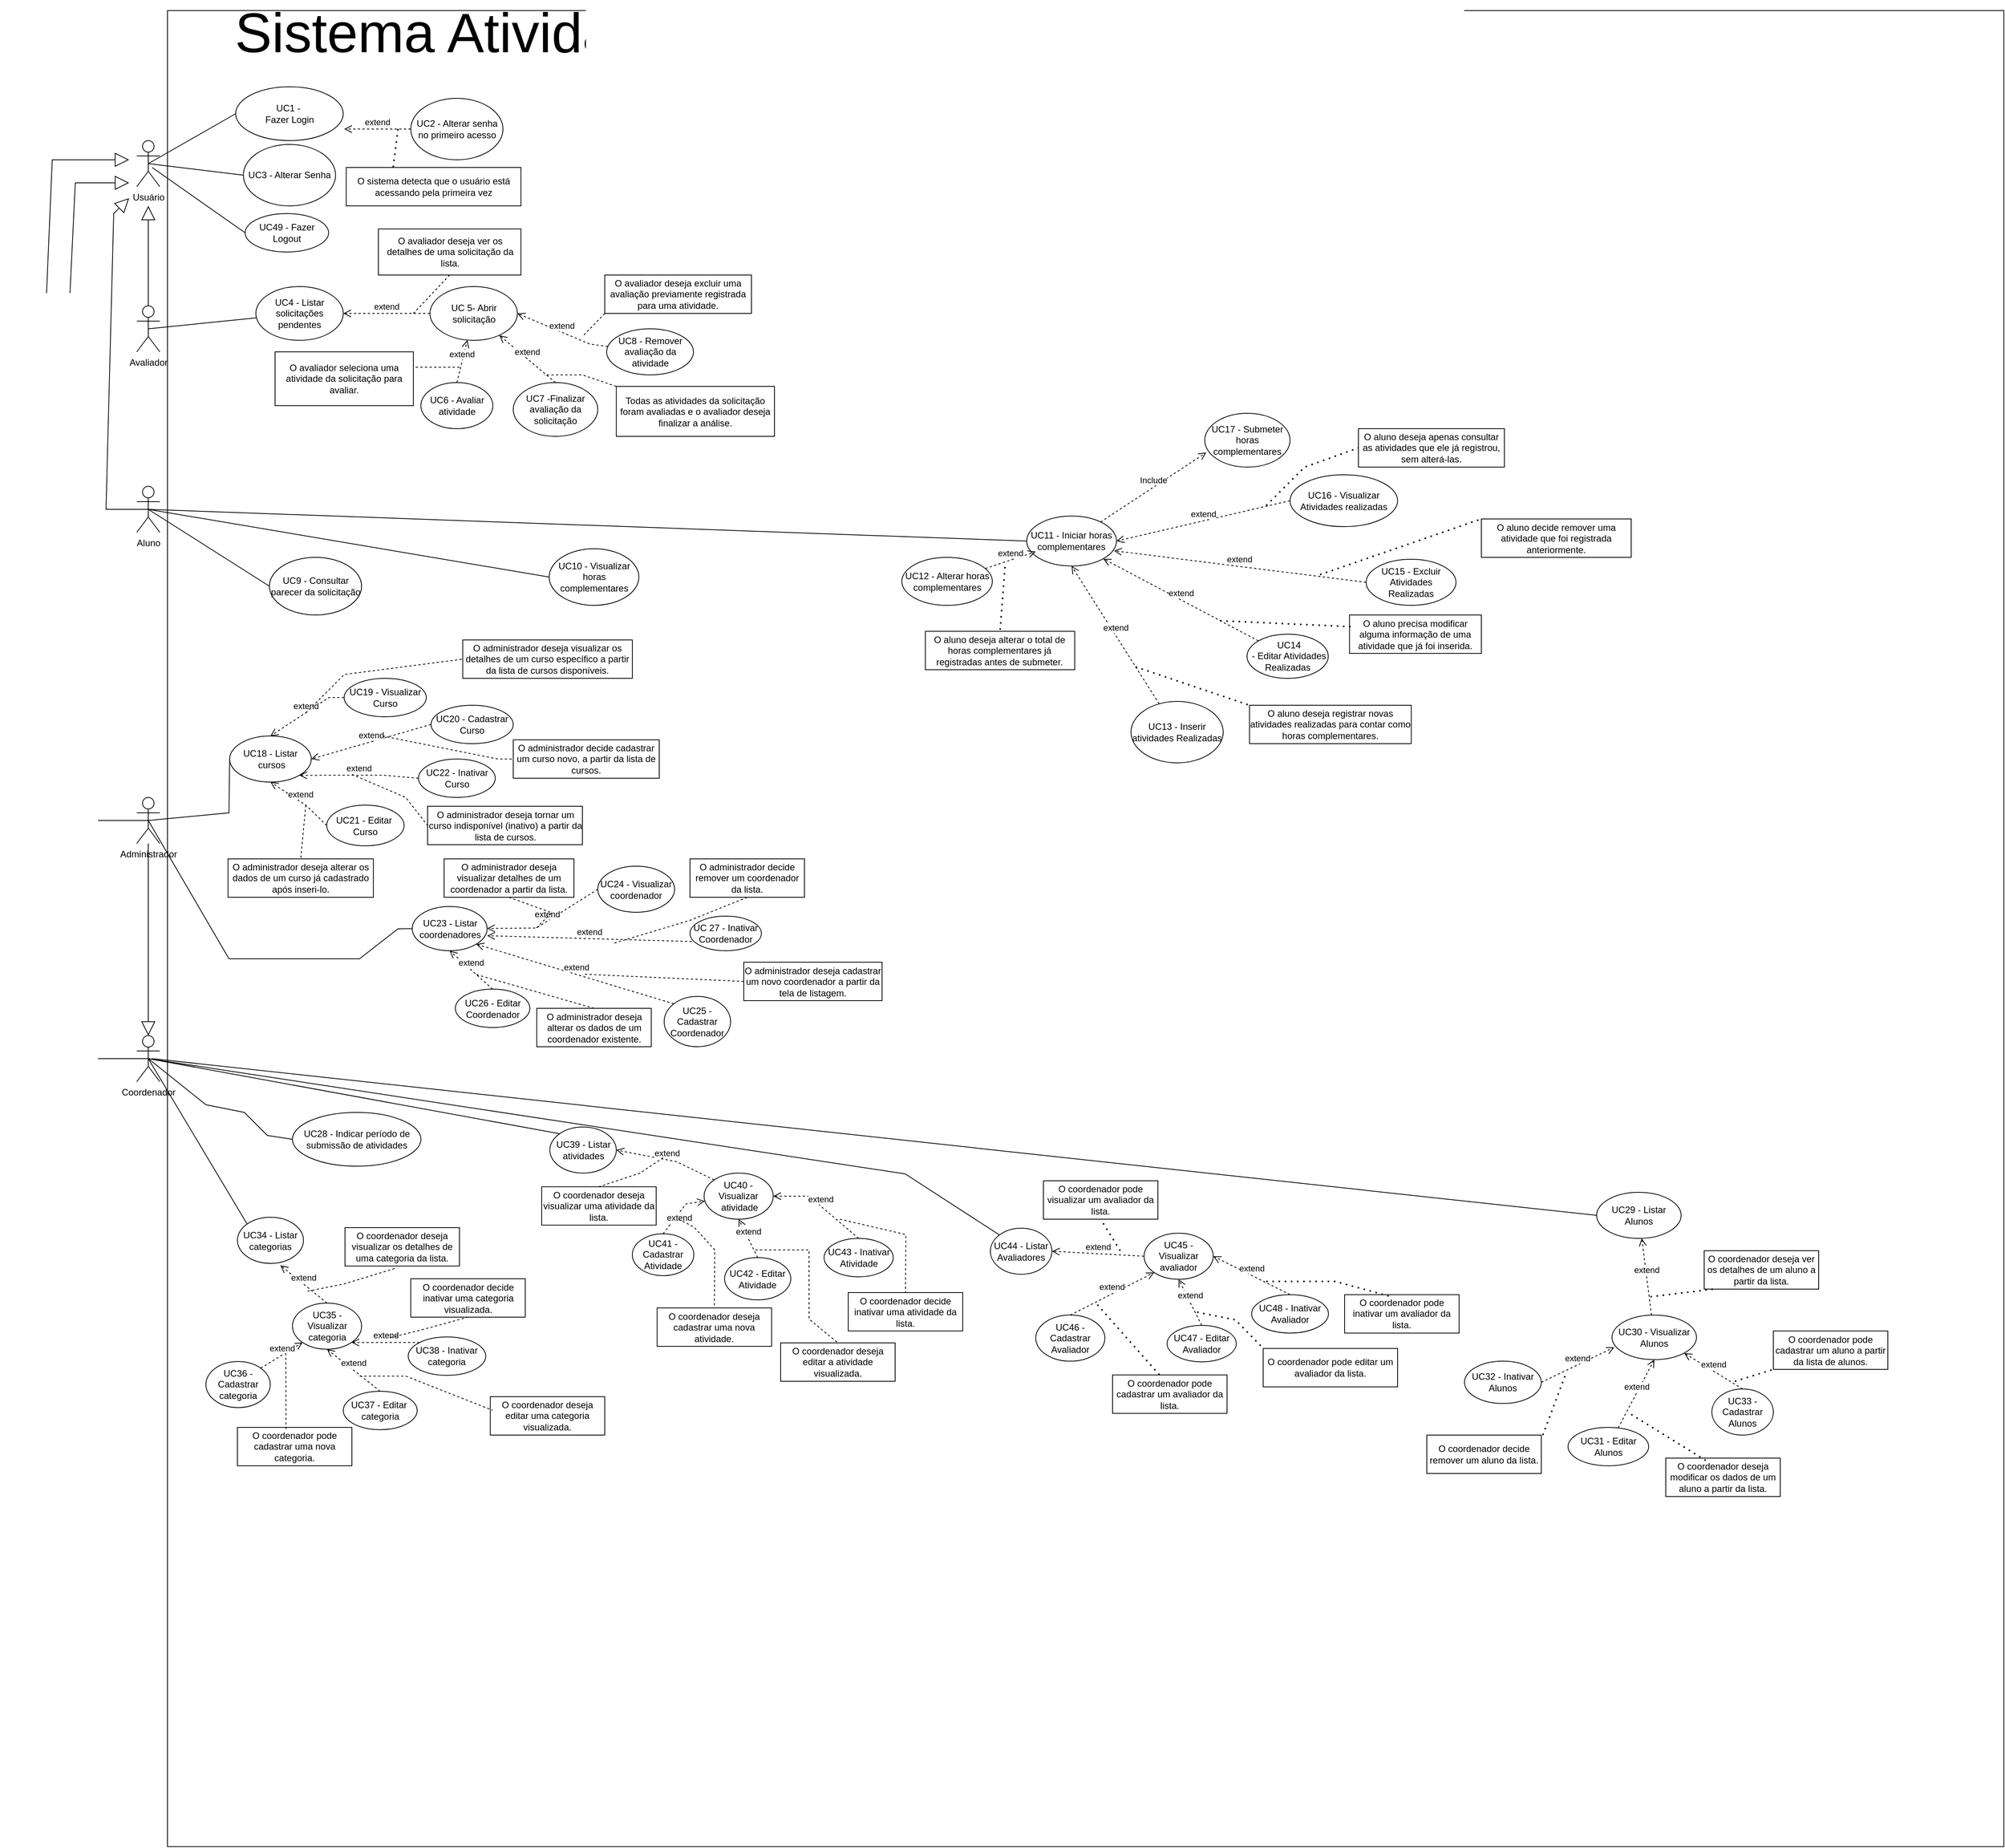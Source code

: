 <mxfile version="26.2.14">
  <diagram name="Página-1" id="lKEfuA6IKY5HmcUoQjAZ">
    <mxGraphModel dx="1382" dy="1959" grid="1" gridSize="10" guides="1" tooltips="1" connect="1" arrows="1" fold="1" page="1" pageScale="1" pageWidth="827" pageHeight="1169" math="0" shadow="0">
      <root>
        <mxCell id="0" />
        <mxCell id="1" parent="0" />
        <mxCell id="CCGscqTeK3ZTNfMnBpyx-22" value="" style="whiteSpace=wrap;html=1;aspect=fixed;" parent="1" vertex="1">
          <mxGeometry x="280" y="-344.25" width="2390" height="2390" as="geometry" />
        </mxCell>
        <mxCell id="bWWshmXrRq2cFkP4rkLB-3" value="Aluno" style="shape=umlActor;verticalLabelPosition=bottom;verticalAlign=top;html=1;outlineConnect=0;" parent="1" vertex="1">
          <mxGeometry x="240" y="275" width="30" height="60" as="geometry" />
        </mxCell>
        <mxCell id="bWWshmXrRq2cFkP4rkLB-7" value="Administrador" style="shape=umlActor;verticalLabelPosition=bottom;verticalAlign=top;html=1;outlineConnect=0;" parent="1" vertex="1">
          <mxGeometry x="240" y="680" width="30" height="60" as="geometry" />
        </mxCell>
        <mxCell id="bWWshmXrRq2cFkP4rkLB-8" value="Coordenador" style="shape=umlActor;verticalLabelPosition=bottom;verticalAlign=top;html=1;outlineConnect=0;" parent="1" vertex="1">
          <mxGeometry x="240" y="990" width="30" height="60" as="geometry" />
        </mxCell>
        <mxCell id="bWWshmXrRq2cFkP4rkLB-11" value="Avaliador" style="shape=umlActor;verticalLabelPosition=bottom;verticalAlign=top;html=1;outlineConnect=0;" parent="1" vertex="1">
          <mxGeometry x="240" y="40" width="30" height="60" as="geometry" />
        </mxCell>
        <mxCell id="bWWshmXrRq2cFkP4rkLB-18" value="&lt;span style=&quot;background-color: transparent; color: light-dark(rgb(0, 0, 0), rgb(255, 255, 255));&quot;&gt;UC18&lt;/span&gt;&lt;span style=&quot;background-color: transparent; color: light-dark(rgb(0, 0, 0), rgb(255, 255, 255));&quot;&gt;&amp;nbsp;- Listar&lt;/span&gt;&lt;div&gt;&lt;div&gt;&lt;span style=&quot;background-color: transparent; color: light-dark(rgb(0, 0, 0), rgb(255, 255, 255));&quot;&gt;&amp;nbsp;cursos&lt;/span&gt;&lt;/div&gt;&lt;/div&gt;" style="ellipse;whiteSpace=wrap;html=1;" parent="1" vertex="1">
          <mxGeometry x="360.88" y="600" width="106.25" height="60" as="geometry" />
        </mxCell>
        <mxCell id="bWWshmXrRq2cFkP4rkLB-19" value="&lt;span style=&quot;background-color: transparent; color: light-dark(rgb(0, 0, 0), rgb(255, 255, 255));&quot;&gt;UC24 - Visualizar coordenador&lt;/span&gt;" style="ellipse;whiteSpace=wrap;html=1;" parent="1" vertex="1">
          <mxGeometry x="840" y="769.5" width="100" height="60" as="geometry" />
        </mxCell>
        <mxCell id="bWWshmXrRq2cFkP4rkLB-22" value="UC35 - Visualizar categoria" style="ellipse;whiteSpace=wrap;html=1;" parent="1" vertex="1">
          <mxGeometry x="442.62" y="1338.22" width="90" height="60" as="geometry" />
        </mxCell>
        <mxCell id="bWWshmXrRq2cFkP4rkLB-29" value="UC45 - Visualizar avaliador" style="ellipse;whiteSpace=wrap;html=1;" parent="1" vertex="1">
          <mxGeometry x="1551" y="1247.19" width="90" height="60" as="geometry" />
        </mxCell>
        <mxCell id="bWWshmXrRq2cFkP4rkLB-31" value="UC28&lt;span style=&quot;background-color: transparent; color: light-dark(rgb(0, 0, 0), rgb(255, 255, 255));&quot;&gt;&amp;nbsp;- Indicar período de submissão de atividades&lt;/span&gt;" style="ellipse;whiteSpace=wrap;html=1;" parent="1" vertex="1">
          <mxGeometry x="442.62" y="1090" width="167.25" height="70" as="geometry" />
        </mxCell>
        <mxCell id="bWWshmXrRq2cFkP4rkLB-33" value="UC11 - Iniciar horas complementares" style="ellipse;whiteSpace=wrap;html=1;" parent="1" vertex="1">
          <mxGeometry x="1398.24" y="313.75" width="116.88" height="65" as="geometry" />
        </mxCell>
        <mxCell id="bWWshmXrRq2cFkP4rkLB-35" value="UC4 - Listar solicitações pendentes" style="ellipse;whiteSpace=wrap;html=1;" parent="1" vertex="1">
          <mxGeometry x="394.99" y="15" width="113.75" height="70" as="geometry" />
        </mxCell>
        <mxCell id="uQtxAWWseBeDYJraRtTC-1" value="UC12 - Alterar horas complementares" style="ellipse;whiteSpace=wrap;html=1;" parent="1" vertex="1">
          <mxGeometry x="1235.73" y="367.5" width="117.78" height="62.5" as="geometry" />
        </mxCell>
        <mxCell id="uQtxAWWseBeDYJraRtTC-7" value="UC17 - Submeter horas complementares" style="ellipse;whiteSpace=wrap;html=1;" parent="1" vertex="1">
          <mxGeometry x="1630" y="180" width="111" height="70" as="geometry" />
        </mxCell>
        <mxCell id="uQtxAWWseBeDYJraRtTC-9" value="UC23 - Listar coordenadores" style="ellipse;whiteSpace=wrap;html=1;" parent="1" vertex="1">
          <mxGeometry x="598.5" y="822" width="97.5" height="57.5" as="geometry" />
        </mxCell>
        <mxCell id="OMD0r5iE2W1QHZaav-Kl-3" value="" style="endArrow=none;html=1;rounded=0;entryX=0.5;entryY=0.5;entryDx=0;entryDy=0;entryPerimeter=0;" parent="1" source="bWWshmXrRq2cFkP4rkLB-35" target="bWWshmXrRq2cFkP4rkLB-11" edge="1">
          <mxGeometry width="50" height="50" relative="1" as="geometry">
            <mxPoint x="290" y="65" as="sourcePoint" />
            <mxPoint x="150" y="71" as="targetPoint" />
            <Array as="points" />
          </mxGeometry>
        </mxCell>
        <mxCell id="CCGscqTeK3ZTNfMnBpyx-1" value="UC6 - Avaliar atividade" style="ellipse;whiteSpace=wrap;html=1;" parent="1" vertex="1">
          <mxGeometry x="609.75" y="140" width="93.75" height="60" as="geometry" />
        </mxCell>
        <mxCell id="CCGscqTeK3ZTNfMnBpyx-2" value="UC7 -Finalizar avaliação da solicitação" style="ellipse;whiteSpace=wrap;html=1;" parent="1" vertex="1">
          <mxGeometry x="730" y="140" width="110" height="70" as="geometry" />
        </mxCell>
        <mxCell id="CCGscqTeK3ZTNfMnBpyx-3" value="UC8 - Remover avaliação da atividade" style="ellipse;whiteSpace=wrap;html=1;" parent="1" vertex="1">
          <mxGeometry x="851.55" y="70" width="113" height="60" as="geometry" />
        </mxCell>
        <mxCell id="-yoFwPvrBQscrRqspG_J-4" value="UC37 - Editar&amp;nbsp;&lt;div&gt;categoria&lt;/div&gt;" style="ellipse;whiteSpace=wrap;html=1;" parent="1" vertex="1">
          <mxGeometry x="508.74" y="1452.97" width="96.25" height="50" as="geometry" />
        </mxCell>
        <mxCell id="-yoFwPvrBQscrRqspG_J-5" value="UC36 - Cadastrar categoria" style="ellipse;whiteSpace=wrap;html=1;" parent="1" vertex="1">
          <mxGeometry x="330" y="1414.22" width="83.75" height="60" as="geometry" />
        </mxCell>
        <mxCell id="-yoFwPvrBQscrRqspG_J-6" value="&lt;div&gt;UC38 - Inativar categoria&lt;/div&gt;" style="ellipse;whiteSpace=wrap;html=1;" parent="1" vertex="1">
          <mxGeometry x="593.26" y="1382.22" width="101" height="50" as="geometry" />
        </mxCell>
        <mxCell id="-yoFwPvrBQscrRqspG_J-17" value="UC42 - Editar&lt;div&gt;Atividade&lt;/div&gt;" style="ellipse;whiteSpace=wrap;html=1;" parent="1" vertex="1">
          <mxGeometry x="1005" y="1279" width="86.25" height="55" as="geometry" />
        </mxCell>
        <mxCell id="-yoFwPvrBQscrRqspG_J-20" value="UC41 - Cadastrar&lt;div&gt;Atividade&lt;/div&gt;" style="ellipse;whiteSpace=wrap;html=1;" parent="1" vertex="1">
          <mxGeometry x="885" y="1248" width="80" height="54.5" as="geometry" />
        </mxCell>
        <mxCell id="-yoFwPvrBQscrRqspG_J-21" value="UC43 - Inativar&lt;br&gt;&lt;div&gt;Atividade&lt;/div&gt;" style="ellipse;whiteSpace=wrap;html=1;" parent="1" vertex="1">
          <mxGeometry x="1134.5" y="1254" width="90" height="50" as="geometry" />
        </mxCell>
        <mxCell id="-yoFwPvrBQscrRqspG_J-40" value="UC47 - Editar&lt;div&gt;Avaliador&lt;/div&gt;" style="ellipse;whiteSpace=wrap;html=1;" parent="1" vertex="1">
          <mxGeometry x="1581" y="1367.19" width="90" height="47.5" as="geometry" />
        </mxCell>
        <mxCell id="-yoFwPvrBQscrRqspG_J-41" value="UC46 - Cadastrar&lt;div&gt;Avaliador&lt;/div&gt;" style="ellipse;whiteSpace=wrap;html=1;" parent="1" vertex="1">
          <mxGeometry x="1410" y="1353.81" width="90" height="60" as="geometry" />
        </mxCell>
        <mxCell id="-yoFwPvrBQscrRqspG_J-42" value="UC48 - Inativar&lt;br&gt;&lt;div&gt;Avaliador&lt;/div&gt;" style="ellipse;whiteSpace=wrap;html=1;" parent="1" vertex="1">
          <mxGeometry x="1691" y="1327.19" width="100" height="50" as="geometry" />
        </mxCell>
        <mxCell id="-yoFwPvrBQscrRqspG_J-49" value="UC26 - Editar Coordenador" style="ellipse;whiteSpace=wrap;html=1;" parent="1" vertex="1">
          <mxGeometry x="654.62" y="929.5" width="97" height="50" as="geometry" />
        </mxCell>
        <mxCell id="-yoFwPvrBQscrRqspG_J-50" value="UC25 - Cadastrar Coordenador" style="ellipse;whiteSpace=wrap;html=1;" parent="1" vertex="1">
          <mxGeometry x="926.38" y="939" width="86.5" height="65.5" as="geometry" />
        </mxCell>
        <mxCell id="-yoFwPvrBQscrRqspG_J-51" value="UC 27 - Inativar&lt;div&gt;&lt;span style=&quot;background-color: transparent; color: light-dark(rgb(0, 0, 0), rgb(255, 255, 255));&quot;&gt;Coordenador&lt;/span&gt;&lt;/div&gt;" style="ellipse;whiteSpace=wrap;html=1;" parent="1" vertex="1">
          <mxGeometry x="960" y="834.5" width="93" height="45" as="geometry" />
        </mxCell>
        <mxCell id="-yoFwPvrBQscrRqspG_J-60" value="UC21&lt;span style=&quot;background-color: transparent; color: light-dark(rgb(0, 0, 0), rgb(255, 255, 255));&quot;&gt;&amp;nbsp;- Editar&amp;nbsp;&lt;/span&gt;&lt;div&gt;&lt;div&gt;Curso&lt;/div&gt;&lt;/div&gt;" style="ellipse;whiteSpace=wrap;html=1;" parent="1" vertex="1">
          <mxGeometry x="487.22" y="690" width="100.75" height="53" as="geometry" />
        </mxCell>
        <mxCell id="-yoFwPvrBQscrRqspG_J-61" value="UC20&lt;span style=&quot;background-color: transparent; color: light-dark(rgb(0, 0, 0), rgb(255, 255, 255));&quot;&gt;&amp;nbsp;- Cadastrar&lt;/span&gt;&lt;div&gt;&lt;div&gt;Curso&lt;/div&gt;&lt;/div&gt;" style="ellipse;whiteSpace=wrap;html=1;" parent="1" vertex="1">
          <mxGeometry x="623" y="560" width="107" height="50" as="geometry" />
        </mxCell>
        <mxCell id="-yoFwPvrBQscrRqspG_J-62" value="UC22 - Inativar&lt;div&gt;&lt;div&gt;Curso&lt;/div&gt;&lt;/div&gt;" style="ellipse;whiteSpace=wrap;html=1;" parent="1" vertex="1">
          <mxGeometry x="606.63" y="630" width="100" height="50" as="geometry" />
        </mxCell>
        <mxCell id="-yoFwPvrBQscrRqspG_J-79" value="UC10 - Visualizar horas complementares" style="ellipse;whiteSpace=wrap;html=1;" parent="1" vertex="1">
          <mxGeometry x="776.75" y="356.25" width="116.75" height="73.75" as="geometry" />
        </mxCell>
        <mxCell id="gI51SIQM05FjkFTlWWCt-1" style="edgeStyle=orthogonalEdgeStyle;rounded=0;orthogonalLoop=1;jettySize=auto;html=1;exitX=0.5;exitY=1;exitDx=0;exitDy=0;" parent="1" edge="1">
          <mxGeometry relative="1" as="geometry">
            <mxPoint x="1098.37" y="-20.0" as="sourcePoint" />
            <mxPoint x="1098.37" y="-20.0" as="targetPoint" />
          </mxGeometry>
        </mxCell>
        <mxCell id="gI51SIQM05FjkFTlWWCt-9" value="UC9 - Consultar parecer da solicitação" style="ellipse;whiteSpace=wrap;html=1;" parent="1" vertex="1">
          <mxGeometry x="412.62" y="367.5" width="120" height="75" as="geometry" />
        </mxCell>
        <mxCell id="9pl-VTxWgK47KkGAngoo-16" value="&lt;font style=&quot;font-size: 72px;&quot;&gt;Sistema Atividades Complementares&lt;/font&gt;" style="text;html=1;align=center;verticalAlign=middle;whiteSpace=wrap;rounded=0;" parent="1" vertex="1">
          <mxGeometry x="221" y="-340" width="1470" height="50" as="geometry" />
        </mxCell>
        <mxCell id="8u0rH5F0qFCnxMerEPqZ-1" value="Usuário" style="shape=umlActor;verticalLabelPosition=bottom;verticalAlign=top;html=1;outlineConnect=0;" parent="1" vertex="1">
          <mxGeometry x="240" y="-175" width="30" height="60" as="geometry" />
        </mxCell>
        <mxCell id="8u0rH5F0qFCnxMerEPqZ-4" value="UC13 - Inserir atividades Realizadas" style="ellipse;whiteSpace=wrap;html=1;" parent="1" vertex="1">
          <mxGeometry x="1534" y="555" width="120" height="80" as="geometry" />
        </mxCell>
        <mxCell id="8u0rH5F0qFCnxMerEPqZ-11" value="UC30 - Visualizar Alunos" style="ellipse;whiteSpace=wrap;html=1;" parent="1" vertex="1">
          <mxGeometry x="2160" y="1353.81" width="110" height="58" as="geometry" />
        </mxCell>
        <mxCell id="8u0rH5F0qFCnxMerEPqZ-13" value="UC31 - Editar&lt;div&gt;Alunos&lt;/div&gt;" style="ellipse;whiteSpace=wrap;html=1;" parent="1" vertex="1">
          <mxGeometry x="2102.75" y="1500" width="105" height="50" as="geometry" />
        </mxCell>
        <mxCell id="8u0rH5F0qFCnxMerEPqZ-14" value="UC33 - Cadastrar&lt;div&gt;Alunos&lt;/div&gt;" style="ellipse;whiteSpace=wrap;html=1;" parent="1" vertex="1">
          <mxGeometry x="2290" y="1450" width="80" height="60" as="geometry" />
        </mxCell>
        <mxCell id="8u0rH5F0qFCnxMerEPqZ-15" value="UC32 - Inativar&lt;div&gt;Alunos&lt;/div&gt;" style="ellipse;whiteSpace=wrap;html=1;" parent="1" vertex="1">
          <mxGeometry x="1968" y="1413.81" width="100" height="55" as="geometry" />
        </mxCell>
        <mxCell id="8u0rH5F0qFCnxMerEPqZ-26" value="&amp;nbsp;UC14&lt;div&gt;&amp;nbsp;- Editar Atividades Realizadas&lt;/div&gt;" style="ellipse;whiteSpace=wrap;html=1;" parent="1" vertex="1">
          <mxGeometry x="1684.99" y="467.5" width="105.75" height="57.5" as="geometry" />
        </mxCell>
        <mxCell id="8u0rH5F0qFCnxMerEPqZ-27" value="UC16 - Visualizar Atividades realizadas" style="ellipse;whiteSpace=wrap;html=1;" parent="1" vertex="1">
          <mxGeometry x="1741" y="260" width="140" height="67.5" as="geometry" />
        </mxCell>
        <mxCell id="8u0rH5F0qFCnxMerEPqZ-28" value="UC15 - Excluir Atividades Realizadas" style="ellipse;whiteSpace=wrap;html=1;" parent="1" vertex="1">
          <mxGeometry x="1840" y="370" width="117" height="60" as="geometry" />
        </mxCell>
        <mxCell id="8u0rH5F0qFCnxMerEPqZ-39" value="UC1 -&amp;nbsp;&lt;div&gt;Fazer Login&lt;/div&gt;" style="ellipse;whiteSpace=wrap;html=1;" parent="1" vertex="1">
          <mxGeometry x="368.74" y="-245" width="140" height="70" as="geometry" />
        </mxCell>
        <mxCell id="2doU3As-oRjPvJJeiD76-1" value="UC 5- Abrir solicitação" style="ellipse;whiteSpace=wrap;html=1;" parent="1" vertex="1">
          <mxGeometry x="621.63" y="15" width="113.75" height="70" as="geometry" />
        </mxCell>
        <mxCell id="2doU3As-oRjPvJJeiD76-4" value="e&lt;span style=&quot;background-color: light-dark(#ffffff, var(--ge-dark-color, #121212)); color: light-dark(rgb(0, 0, 0), rgb(255, 255, 255));&quot;&gt;xtend&lt;/span&gt;" style="html=1;verticalAlign=bottom;endArrow=open;dashed=1;endSize=8;curved=0;rounded=0;entryX=1;entryY=0.5;entryDx=0;entryDy=0;" parent="1" source="CCGscqTeK3ZTNfMnBpyx-3" target="2doU3As-oRjPvJJeiD76-1" edge="1">
          <mxGeometry relative="1" as="geometry">
            <mxPoint x="870" y="600" as="sourcePoint" />
            <mxPoint x="790" y="600" as="targetPoint" />
            <Array as="points">
              <mxPoint x="830" y="90" />
            </Array>
          </mxGeometry>
        </mxCell>
        <mxCell id="2doU3As-oRjPvJJeiD76-5" value="extend" style="html=1;verticalAlign=bottom;endArrow=open;dashed=1;endSize=8;curved=0;rounded=0;exitX=0.5;exitY=0;exitDx=0;exitDy=0;" parent="1" source="CCGscqTeK3ZTNfMnBpyx-2" target="2doU3As-oRjPvJJeiD76-1" edge="1">
          <mxGeometry relative="1" as="geometry">
            <mxPoint x="870" y="600" as="sourcePoint" />
            <mxPoint x="790" y="600" as="targetPoint" />
          </mxGeometry>
        </mxCell>
        <mxCell id="2doU3As-oRjPvJJeiD76-6" value="extend" style="html=1;verticalAlign=bottom;endArrow=open;dashed=1;endSize=8;curved=0;rounded=0;exitX=0.5;exitY=0;exitDx=0;exitDy=0;" parent="1" source="CCGscqTeK3ZTNfMnBpyx-1" target="2doU3As-oRjPvJJeiD76-1" edge="1">
          <mxGeometry x="-0.006" relative="1" as="geometry">
            <mxPoint x="870" y="600" as="sourcePoint" />
            <mxPoint x="790" y="600" as="targetPoint" />
            <mxPoint as="offset" />
          </mxGeometry>
        </mxCell>
        <mxCell id="2doU3As-oRjPvJJeiD76-9" value="" style="endArrow=none;html=1;rounded=0;exitX=0.5;exitY=0.5;exitDx=0;exitDy=0;exitPerimeter=0;entryX=0;entryY=0.5;entryDx=0;entryDy=0;" parent="1" source="bWWshmXrRq2cFkP4rkLB-3" target="bWWshmXrRq2cFkP4rkLB-33" edge="1">
          <mxGeometry width="50" height="50" relative="1" as="geometry">
            <mxPoint x="800" y="630" as="sourcePoint" />
            <mxPoint x="850" y="580" as="targetPoint" />
            <Array as="points" />
          </mxGeometry>
        </mxCell>
        <mxCell id="2doU3As-oRjPvJJeiD76-14" value="extend" style="html=1;verticalAlign=bottom;endArrow=open;dashed=1;endSize=8;curved=0;rounded=0;entryX=1;entryY=1;entryDx=0;entryDy=0;" parent="1" source="8u0rH5F0qFCnxMerEPqZ-26" target="bWWshmXrRq2cFkP4rkLB-33" edge="1">
          <mxGeometry relative="1" as="geometry">
            <mxPoint x="1667.38" y="538.75" as="sourcePoint" />
            <mxPoint x="1587.38" y="538.75" as="targetPoint" />
          </mxGeometry>
        </mxCell>
        <mxCell id="2doU3As-oRjPvJJeiD76-15" value="extend" style="html=1;verticalAlign=bottom;endArrow=open;dashed=1;endSize=8;curved=0;rounded=0;exitX=0;exitY=0.5;exitDx=0;exitDy=0;entryX=0.972;entryY=0.694;entryDx=0;entryDy=0;entryPerimeter=0;" parent="1" source="8u0rH5F0qFCnxMerEPqZ-28" target="bWWshmXrRq2cFkP4rkLB-33" edge="1">
          <mxGeometry x="0.004" relative="1" as="geometry">
            <mxPoint x="1667.38" y="538.75" as="sourcePoint" />
            <mxPoint x="1327.38" y="238.75" as="targetPoint" />
            <mxPoint as="offset" />
          </mxGeometry>
        </mxCell>
        <mxCell id="2doU3As-oRjPvJJeiD76-19" value="" style="endArrow=none;html=1;rounded=0;exitX=0.5;exitY=0.5;exitDx=0;exitDy=0;exitPerimeter=0;entryX=0;entryY=0.5;entryDx=0;entryDy=0;" parent="1" source="bWWshmXrRq2cFkP4rkLB-3" target="gI51SIQM05FjkFTlWWCt-9" edge="1">
          <mxGeometry width="50" height="50" relative="1" as="geometry">
            <mxPoint x="800" y="690" as="sourcePoint" />
            <mxPoint x="850" y="640" as="targetPoint" />
          </mxGeometry>
        </mxCell>
        <mxCell id="2doU3As-oRjPvJJeiD76-20" value="" style="endArrow=none;html=1;rounded=0;exitX=0.5;exitY=0.5;exitDx=0;exitDy=0;exitPerimeter=0;entryX=0;entryY=0.5;entryDx=0;entryDy=0;" parent="1" source="bWWshmXrRq2cFkP4rkLB-3" target="-yoFwPvrBQscrRqspG_J-79" edge="1">
          <mxGeometry width="50" height="50" relative="1" as="geometry">
            <mxPoint x="800" y="690" as="sourcePoint" />
            <mxPoint x="850" y="640" as="targetPoint" />
          </mxGeometry>
        </mxCell>
        <mxCell id="2doU3As-oRjPvJJeiD76-27" value="" style="endArrow=none;html=1;rounded=0;entryX=0;entryY=0.5;entryDx=0;entryDy=0;exitX=0.5;exitY=0.5;exitDx=0;exitDy=0;exitPerimeter=0;" parent="1" source="bWWshmXrRq2cFkP4rkLB-7" target="uQtxAWWseBeDYJraRtTC-9" edge="1">
          <mxGeometry width="50" height="50" relative="1" as="geometry">
            <mxPoint x="800" y="810" as="sourcePoint" />
            <mxPoint x="850" y="760" as="targetPoint" />
            <Array as="points">
              <mxPoint x="360" y="890" />
              <mxPoint x="530" y="890" />
              <mxPoint x="580" y="851" />
            </Array>
          </mxGeometry>
        </mxCell>
        <mxCell id="2doU3As-oRjPvJJeiD76-29" value="extend" style="html=1;verticalAlign=bottom;endArrow=open;dashed=1;endSize=8;curved=0;rounded=0;entryX=1;entryY=0.661;entryDx=0;entryDy=0;exitX=0.026;exitY=0.735;exitDx=0;exitDy=0;exitPerimeter=0;entryPerimeter=0;" parent="1" source="-yoFwPvrBQscrRqspG_J-51" target="uQtxAWWseBeDYJraRtTC-9" edge="1">
          <mxGeometry relative="1" as="geometry">
            <mxPoint x="1122.64" y="826.25" as="sourcePoint" />
            <mxPoint x="1042.64" y="826.25" as="targetPoint" />
          </mxGeometry>
        </mxCell>
        <mxCell id="2doU3As-oRjPvJJeiD76-30" value="extend" style="html=1;verticalAlign=bottom;endArrow=open;dashed=1;endSize=8;curved=0;rounded=0;entryX=1;entryY=1;entryDx=0;entryDy=0;exitX=0;exitY=0;exitDx=0;exitDy=0;" parent="1" source="-yoFwPvrBQscrRqspG_J-50" target="uQtxAWWseBeDYJraRtTC-9" edge="1">
          <mxGeometry x="-0.011" relative="1" as="geometry">
            <mxPoint x="1122.64" y="826.25" as="sourcePoint" />
            <mxPoint x="1042.64" y="826.25" as="targetPoint" />
            <mxPoint as="offset" />
          </mxGeometry>
        </mxCell>
        <mxCell id="2doU3As-oRjPvJJeiD76-31" value="extend" style="html=1;verticalAlign=bottom;endArrow=open;dashed=1;endSize=8;curved=0;rounded=0;entryX=0.5;entryY=1;entryDx=0;entryDy=0;exitX=0.5;exitY=0;exitDx=0;exitDy=0;" parent="1" source="-yoFwPvrBQscrRqspG_J-49" target="uQtxAWWseBeDYJraRtTC-9" edge="1">
          <mxGeometry relative="1" as="geometry">
            <mxPoint x="1122.64" y="826.25" as="sourcePoint" />
            <mxPoint x="1042.64" y="826.25" as="targetPoint" />
          </mxGeometry>
        </mxCell>
        <mxCell id="2doU3As-oRjPvJJeiD76-32" value="" style="endArrow=none;html=1;rounded=0;exitX=0.5;exitY=0.5;exitDx=0;exitDy=0;exitPerimeter=0;entryX=0;entryY=0.5;entryDx=0;entryDy=0;" parent="1" source="bWWshmXrRq2cFkP4rkLB-7" target="bWWshmXrRq2cFkP4rkLB-18" edge="1">
          <mxGeometry width="50" height="50" relative="1" as="geometry">
            <mxPoint x="800" y="810" as="sourcePoint" />
            <mxPoint x="850" y="760" as="targetPoint" />
            <Array as="points">
              <mxPoint x="360" y="700" />
            </Array>
          </mxGeometry>
        </mxCell>
        <mxCell id="2doU3As-oRjPvJJeiD76-34" value="extend" style="html=1;verticalAlign=bottom;endArrow=open;dashed=1;endSize=8;curved=0;rounded=0;entryX=0.5;entryY=1;entryDx=0;entryDy=0;exitX=0;exitY=0.5;exitDx=0;exitDy=0;" parent="1" source="-yoFwPvrBQscrRqspG_J-60" target="bWWshmXrRq2cFkP4rkLB-18" edge="1">
          <mxGeometry relative="1" as="geometry">
            <mxPoint x="1320.5" y="751.25" as="sourcePoint" />
            <mxPoint x="1240.5" y="751.25" as="targetPoint" />
            <Array as="points">
              <mxPoint x="460" y="690" />
            </Array>
          </mxGeometry>
        </mxCell>
        <mxCell id="2doU3As-oRjPvJJeiD76-35" value="extend" style="html=1;verticalAlign=bottom;endArrow=open;dashed=1;endSize=8;curved=0;rounded=0;entryX=1;entryY=1;entryDx=0;entryDy=0;exitX=0;exitY=0.5;exitDx=0;exitDy=0;" parent="1" source="-yoFwPvrBQscrRqspG_J-62" target="bWWshmXrRq2cFkP4rkLB-18" edge="1">
          <mxGeometry x="0.005" relative="1" as="geometry">
            <mxPoint x="982.5" y="655" as="sourcePoint" />
            <mxPoint x="1240.5" y="751.25" as="targetPoint" />
            <mxPoint as="offset" />
            <Array as="points">
              <mxPoint x="560" y="651" />
            </Array>
          </mxGeometry>
        </mxCell>
        <mxCell id="2doU3As-oRjPvJJeiD76-41" value="extend" style="html=1;verticalAlign=bottom;endArrow=open;dashed=1;endSize=8;curved=0;rounded=0;exitX=0.5;exitY=0;exitDx=0;exitDy=0;entryX=0.5;entryY=1;entryDx=0;entryDy=0;" parent="1" source="-yoFwPvrBQscrRqspG_J-4" target="bWWshmXrRq2cFkP4rkLB-22" edge="1">
          <mxGeometry x="0.018" relative="1" as="geometry">
            <mxPoint x="952.87" y="1257.97" as="sourcePoint" />
            <mxPoint x="569.11" y="1397.97" as="targetPoint" />
            <mxPoint as="offset" />
          </mxGeometry>
        </mxCell>
        <mxCell id="2doU3As-oRjPvJJeiD76-42" value="extend" style="html=1;verticalAlign=bottom;endArrow=open;dashed=1;endSize=8;curved=0;rounded=0;exitX=1;exitY=0;exitDx=0;exitDy=0;entryX=0;entryY=1;entryDx=0;entryDy=0;" parent="1" source="-yoFwPvrBQscrRqspG_J-5" target="bWWshmXrRq2cFkP4rkLB-22" edge="1">
          <mxGeometry relative="1" as="geometry">
            <mxPoint x="871.38" y="1258.22" as="sourcePoint" />
            <mxPoint x="791.38" y="1258.22" as="targetPoint" />
          </mxGeometry>
        </mxCell>
        <mxCell id="2doU3As-oRjPvJJeiD76-43" value="extend" style="html=1;verticalAlign=bottom;endArrow=open;dashed=1;endSize=8;curved=0;rounded=0;exitX=0;exitY=0;exitDx=0;exitDy=0;entryX=1;entryY=1;entryDx=0;entryDy=0;" parent="1" source="-yoFwPvrBQscrRqspG_J-6" target="bWWshmXrRq2cFkP4rkLB-22" edge="1">
          <mxGeometry relative="1" as="geometry">
            <mxPoint x="535.66" y="1406.22" as="sourcePoint" />
            <mxPoint x="464.1" y="1342.433" as="targetPoint" />
          </mxGeometry>
        </mxCell>
        <mxCell id="2doU3As-oRjPvJJeiD76-44" value="" style="endArrow=none;html=1;rounded=0;exitX=0.5;exitY=0.5;exitDx=0;exitDy=0;exitPerimeter=0;entryX=0;entryY=0;entryDx=0;entryDy=0;" parent="1" source="bWWshmXrRq2cFkP4rkLB-8" target="2doU3As-oRjPvJJeiD76-75" edge="1">
          <mxGeometry width="50" height="50" relative="1" as="geometry">
            <mxPoint x="500" y="1039" as="sourcePoint" />
            <mxPoint x="785" y="1149" as="targetPoint" />
          </mxGeometry>
        </mxCell>
        <mxCell id="2doU3As-oRjPvJJeiD76-45" value="extend" style="html=1;verticalAlign=bottom;endArrow=open;dashed=1;endSize=8;curved=0;rounded=0;exitX=0.5;exitY=0;exitDx=0;exitDy=0;entryX=0.5;entryY=1;entryDx=0;entryDy=0;" parent="1" source="-yoFwPvrBQscrRqspG_J-17" target="bWWshmXrRq2cFkP4rkLB-23" edge="1">
          <mxGeometry relative="1" as="geometry">
            <mxPoint x="1112.31" y="1009.5" as="sourcePoint" />
            <mxPoint x="1032.31" y="1009.5" as="targetPoint" />
          </mxGeometry>
        </mxCell>
        <mxCell id="2doU3As-oRjPvJJeiD76-47" value="extend" style="html=1;verticalAlign=bottom;endArrow=open;dashed=1;endSize=8;curved=0;rounded=0;exitX=0.5;exitY=0;exitDx=0;exitDy=0;" parent="1" source="-yoFwPvrBQscrRqspG_J-21" target="bWWshmXrRq2cFkP4rkLB-23" edge="1">
          <mxGeometry relative="1" as="geometry">
            <mxPoint x="1112.31" y="1009.5" as="sourcePoint" />
            <mxPoint x="1032.31" y="1009.5" as="targetPoint" />
            <Array as="points">
              <mxPoint x="1115" y="1199" />
            </Array>
          </mxGeometry>
        </mxCell>
        <mxCell id="2doU3As-oRjPvJJeiD76-48" value="" style="endArrow=none;html=1;rounded=0;exitX=0.5;exitY=0.5;exitDx=0;exitDy=0;exitPerimeter=0;entryX=0;entryY=0;entryDx=0;entryDy=0;" parent="1" source="bWWshmXrRq2cFkP4rkLB-8" target="2doU3As-oRjPvJJeiD76-77" edge="1">
          <mxGeometry width="50" height="50" relative="1" as="geometry">
            <mxPoint x="800" y="1160" as="sourcePoint" />
            <mxPoint x="870" y="1170" as="targetPoint" />
            <Array as="points">
              <mxPoint x="1240" y="1170" />
            </Array>
          </mxGeometry>
        </mxCell>
        <mxCell id="2doU3As-oRjPvJJeiD76-50" value="extend" style="html=1;verticalAlign=bottom;endArrow=open;dashed=1;endSize=8;curved=0;rounded=0;exitX=0.5;exitY=0;exitDx=0;exitDy=0;entryX=0.5;entryY=1;entryDx=0;entryDy=0;" parent="1" source="-yoFwPvrBQscrRqspG_J-40" target="bWWshmXrRq2cFkP4rkLB-29" edge="1">
          <mxGeometry x="0.004" relative="1" as="geometry">
            <mxPoint x="1250" y="1226.5" as="sourcePoint" />
            <mxPoint x="1490" y="1236.5" as="targetPoint" />
            <mxPoint as="offset" />
          </mxGeometry>
        </mxCell>
        <mxCell id="2doU3As-oRjPvJJeiD76-51" value="extend" style="html=1;verticalAlign=bottom;endArrow=open;dashed=1;endSize=8;curved=0;rounded=0;exitX=0.5;exitY=0;exitDx=0;exitDy=0;entryX=0;entryY=1;entryDx=0;entryDy=0;" parent="1" source="-yoFwPvrBQscrRqspG_J-41" target="bWWshmXrRq2cFkP4rkLB-29" edge="1">
          <mxGeometry relative="1" as="geometry">
            <mxPoint x="1250" y="1226.5" as="sourcePoint" />
            <mxPoint x="1535" y="1266.5" as="targetPoint" />
          </mxGeometry>
        </mxCell>
        <mxCell id="2doU3As-oRjPvJJeiD76-52" value="extend" style="html=1;verticalAlign=bottom;endArrow=open;dashed=1;endSize=8;curved=0;rounded=0;exitX=0.5;exitY=0;exitDx=0;exitDy=0;entryX=1;entryY=0.5;entryDx=0;entryDy=0;" parent="1" source="-yoFwPvrBQscrRqspG_J-42" target="bWWshmXrRq2cFkP4rkLB-29" edge="1">
          <mxGeometry x="-0.005" relative="1" as="geometry">
            <mxPoint x="1250" y="1226.5" as="sourcePoint" />
            <mxPoint x="1580" y="1236.5" as="targetPoint" />
            <mxPoint as="offset" />
          </mxGeometry>
        </mxCell>
        <mxCell id="2doU3As-oRjPvJJeiD76-55" value="" style="endArrow=none;html=1;rounded=0;entryX=0;entryY=0.5;entryDx=0;entryDy=0;" parent="1" target="2doU3As-oRjPvJJeiD76-79" edge="1">
          <mxGeometry width="50" height="50" relative="1" as="geometry">
            <mxPoint x="260" y="1020" as="sourcePoint" />
            <mxPoint x="1234" y="989.5" as="targetPoint" />
          </mxGeometry>
        </mxCell>
        <mxCell id="2doU3As-oRjPvJJeiD76-56" value="extend" style="html=1;verticalAlign=bottom;endArrow=open;dashed=1;endSize=8;curved=0;rounded=0;entryX=0.5;entryY=1;entryDx=0;entryDy=0;" parent="1" source="8u0rH5F0qFCnxMerEPqZ-13" target="8u0rH5F0qFCnxMerEPqZ-11" edge="1">
          <mxGeometry relative="1" as="geometry">
            <mxPoint x="1134" y="999.5" as="sourcePoint" />
            <mxPoint x="1054" y="999.5" as="targetPoint" />
          </mxGeometry>
        </mxCell>
        <mxCell id="2doU3As-oRjPvJJeiD76-57" value="extend" style="html=1;verticalAlign=bottom;endArrow=open;dashed=1;endSize=8;curved=0;rounded=0;exitX=0.5;exitY=0;exitDx=0;exitDy=0;entryX=1;entryY=1;entryDx=0;entryDy=0;" parent="1" source="8u0rH5F0qFCnxMerEPqZ-14" target="8u0rH5F0qFCnxMerEPqZ-11" edge="1">
          <mxGeometry relative="1" as="geometry">
            <mxPoint x="1134" y="999.5" as="sourcePoint" />
            <mxPoint x="1054" y="999.5" as="targetPoint" />
          </mxGeometry>
        </mxCell>
        <mxCell id="2doU3As-oRjPvJJeiD76-58" value="extend" style="html=1;verticalAlign=bottom;endArrow=open;dashed=1;endSize=8;curved=0;rounded=0;exitX=1;exitY=0.5;exitDx=0;exitDy=0;entryX=0.027;entryY=0.723;entryDx=0;entryDy=0;entryPerimeter=0;" parent="1" source="8u0rH5F0qFCnxMerEPqZ-15" target="8u0rH5F0qFCnxMerEPqZ-11" edge="1">
          <mxGeometry relative="1" as="geometry">
            <mxPoint x="1134" y="999.5" as="sourcePoint" />
            <mxPoint x="1054" y="999.5" as="targetPoint" />
          </mxGeometry>
        </mxCell>
        <mxCell id="2doU3As-oRjPvJJeiD76-59" value="UC2 - Alterar senha no primeiro acesso" style="ellipse;whiteSpace=wrap;html=1;" parent="1" vertex="1">
          <mxGeometry x="596.63" y="-230" width="120" height="80" as="geometry" />
        </mxCell>
        <mxCell id="2doU3As-oRjPvJJeiD76-63" value="" style="endArrow=none;html=1;rounded=0;exitX=0.5;exitY=0.5;exitDx=0;exitDy=0;exitPerimeter=0;entryX=0;entryY=0.5;entryDx=0;entryDy=0;" parent="1" source="8u0rH5F0qFCnxMerEPqZ-1" target="8u0rH5F0qFCnxMerEPqZ-39" edge="1">
          <mxGeometry width="50" height="50" relative="1" as="geometry">
            <mxPoint x="580" y="250" as="sourcePoint" />
            <mxPoint x="630" y="200" as="targetPoint" />
          </mxGeometry>
        </mxCell>
        <mxCell id="2doU3As-oRjPvJJeiD76-65" value="" style="endArrow=block;endSize=16;endFill=0;html=1;rounded=0;exitX=0.5;exitY=0.5;exitDx=0;exitDy=0;exitPerimeter=0;" parent="1" source="bWWshmXrRq2cFkP4rkLB-3" edge="1">
          <mxGeometry x="-0.003" width="160" relative="1" as="geometry">
            <mxPoint x="520" y="350" as="sourcePoint" />
            <mxPoint x="230" y="-100" as="targetPoint" />
            <Array as="points">
              <mxPoint x="200" y="305" />
              <mxPoint x="210" y="-80" />
            </Array>
            <mxPoint as="offset" />
          </mxGeometry>
        </mxCell>
        <mxCell id="2doU3As-oRjPvJJeiD76-66" value="" style="endArrow=block;endSize=16;endFill=0;html=1;rounded=0;exitX=0.5;exitY=0.5;exitDx=0;exitDy=0;exitPerimeter=0;" parent="1" source="bWWshmXrRq2cFkP4rkLB-7" edge="1">
          <mxGeometry width="160" relative="1" as="geometry">
            <mxPoint x="520" y="460" as="sourcePoint" />
            <mxPoint x="230" y="-120" as="targetPoint" />
            <Array as="points">
              <mxPoint x="120" y="710" />
              <mxPoint x="160" y="-120" />
            </Array>
          </mxGeometry>
        </mxCell>
        <mxCell id="2doU3As-oRjPvJJeiD76-67" value="" style="endArrow=block;endSize=16;endFill=0;html=1;rounded=0;exitX=0.5;exitY=0.5;exitDx=0;exitDy=0;exitPerimeter=0;" parent="1" source="bWWshmXrRq2cFkP4rkLB-8" edge="1">
          <mxGeometry width="160" relative="1" as="geometry">
            <mxPoint x="520" y="580" as="sourcePoint" />
            <mxPoint x="230" y="-150" as="targetPoint" />
            <Array as="points">
              <mxPoint x="80" y="1020" />
              <mxPoint x="130" y="-150" />
            </Array>
          </mxGeometry>
        </mxCell>
        <mxCell id="2doU3As-oRjPvJJeiD76-68" value="" style="endArrow=block;endSize=16;endFill=0;html=1;rounded=0;entryX=0.5;entryY=0;entryDx=0;entryDy=0;entryPerimeter=0;" parent="1" source="bWWshmXrRq2cFkP4rkLB-7" target="bWWshmXrRq2cFkP4rkLB-8" edge="1">
          <mxGeometry width="160" relative="1" as="geometry">
            <mxPoint x="520" y="700" as="sourcePoint" />
            <mxPoint x="680" y="700" as="targetPoint" />
          </mxGeometry>
        </mxCell>
        <mxCell id="2doU3As-oRjPvJJeiD76-69" value="UC34 - Listar categorias" style="ellipse;whiteSpace=wrap;html=1;" parent="1" vertex="1">
          <mxGeometry x="371.01" y="1226.5" width="86" height="60" as="geometry" />
        </mxCell>
        <mxCell id="2doU3As-oRjPvJJeiD76-70" value="" style="endArrow=none;html=1;rounded=0;exitX=0.5;exitY=0.5;exitDx=0;exitDy=0;exitPerimeter=0;entryX=0;entryY=0;entryDx=0;entryDy=0;" parent="1" source="bWWshmXrRq2cFkP4rkLB-8" target="2doU3As-oRjPvJJeiD76-69" edge="1">
          <mxGeometry width="50" height="50" relative="1" as="geometry">
            <mxPoint x="580" y="1310" as="sourcePoint" />
            <mxPoint x="630" y="1260" as="targetPoint" />
          </mxGeometry>
        </mxCell>
        <mxCell id="2doU3As-oRjPvJJeiD76-71" value="extend" style="html=1;verticalAlign=bottom;endArrow=open;dashed=1;endSize=8;curved=0;rounded=0;entryX=0.65;entryY=0.93;entryDx=0;entryDy=0;entryPerimeter=0;exitX=0.5;exitY=0;exitDx=0;exitDy=0;" parent="1" source="bWWshmXrRq2cFkP4rkLB-22" edge="1">
          <mxGeometry relative="1" as="geometry">
            <mxPoint x="640" y="1393.22" as="sourcePoint" />
            <mxPoint x="426.9" y="1289.02" as="targetPoint" />
          </mxGeometry>
        </mxCell>
        <mxCell id="2doU3As-oRjPvJJeiD76-73" value="" style="html=1;verticalAlign=bottom;endArrow=open;dashed=1;endSize=8;curved=0;rounded=0;exitX=0.5;exitY=0;exitDx=0;exitDy=0;" parent="1" source="-yoFwPvrBQscrRqspG_J-20" target="bWWshmXrRq2cFkP4rkLB-23" edge="1">
          <mxGeometry relative="1" as="geometry">
            <mxPoint x="1072.31" y="1219.5" as="sourcePoint" />
            <mxPoint x="1062.31" y="1159.5" as="targetPoint" />
            <Array as="points">
              <mxPoint x="955" y="1209" />
            </Array>
          </mxGeometry>
        </mxCell>
        <mxCell id="2doU3As-oRjPvJJeiD76-74" value="extend" style="edgeLabel;html=1;align=center;verticalAlign=middle;resizable=0;points=[];" parent="2doU3As-oRjPvJJeiD76-73" vertex="1" connectable="0">
          <mxGeometry x="-0.208" y="-4" relative="1" as="geometry">
            <mxPoint as="offset" />
          </mxGeometry>
        </mxCell>
        <mxCell id="bWWshmXrRq2cFkP4rkLB-23" value="UC40 - Visualizar&lt;div&gt;&amp;nbsp;atividade&lt;/div&gt;" style="ellipse;whiteSpace=wrap;html=1;" parent="1" vertex="1">
          <mxGeometry x="978.37" y="1169" width="90" height="60" as="geometry" />
        </mxCell>
        <mxCell id="2doU3As-oRjPvJJeiD76-75" value="UC39 - Listar atividades" style="ellipse;whiteSpace=wrap;html=1;" parent="1" vertex="1">
          <mxGeometry x="777.62" y="1109" width="86.5" height="60" as="geometry" />
        </mxCell>
        <mxCell id="2doU3As-oRjPvJJeiD76-77" value="UC44 - Listar Avaliadores" style="ellipse;whiteSpace=wrap;html=1;" parent="1" vertex="1">
          <mxGeometry x="1351" y="1240.69" width="80" height="60" as="geometry" />
        </mxCell>
        <mxCell id="2doU3As-oRjPvJJeiD76-79" value="UC29 - Listar Alunos" style="ellipse;whiteSpace=wrap;html=1;" parent="1" vertex="1">
          <mxGeometry x="2140" y="1194" width="110" height="60" as="geometry" />
        </mxCell>
        <mxCell id="wSRFLSiO6-oir-ddprbh-1" value="UC3 - Alterar Senha" style="ellipse;whiteSpace=wrap;html=1;" parent="1" vertex="1">
          <mxGeometry x="378.74" y="-170" width="120" height="80" as="geometry" />
        </mxCell>
        <mxCell id="wSRFLSiO6-oir-ddprbh-3" value="" style="endArrow=none;html=1;rounded=0;exitX=0.5;exitY=0.5;exitDx=0;exitDy=0;exitPerimeter=0;entryX=0;entryY=0.5;entryDx=0;entryDy=0;" parent="1" source="8u0rH5F0qFCnxMerEPqZ-1" target="wSRFLSiO6-oir-ddprbh-1" edge="1">
          <mxGeometry width="50" height="50" relative="1" as="geometry">
            <mxPoint x="400" y="-30" as="sourcePoint" />
            <mxPoint x="450" y="-80" as="targetPoint" />
          </mxGeometry>
        </mxCell>
        <mxCell id="3i2oD12yRI4Z8AXC7riq-1" value="" style="endArrow=block;endSize=16;endFill=0;html=1;rounded=0;exitX=0.5;exitY=0;exitDx=0;exitDy=0;exitPerimeter=0;" parent="1" source="bWWshmXrRq2cFkP4rkLB-11" edge="1">
          <mxGeometry width="160" relative="1" as="geometry">
            <mxPoint x="255" y="70" as="sourcePoint" />
            <mxPoint x="255" y="-90" as="targetPoint" />
            <Array as="points">
              <mxPoint x="255" />
              <mxPoint x="255" y="-50" />
            </Array>
          </mxGeometry>
        </mxCell>
        <mxCell id="AyYcBoiFPqMzQxGw0_sF-1" value="O coordenador decide remover um aluno da lista." style="shape=note;size=0;whiteSpace=wrap;html=1;" parent="1" vertex="1">
          <mxGeometry x="1919" y="1510" width="149" height="50" as="geometry" />
        </mxCell>
        <mxCell id="AyYcBoiFPqMzQxGw0_sF-7" value="O coordenador deseja modificar os dados de um aluno a partir da lista." style="shape=note;size=0;whiteSpace=wrap;html=1;" parent="1" vertex="1">
          <mxGeometry x="2230" y="1540" width="149" height="50" as="geometry" />
        </mxCell>
        <mxCell id="AyYcBoiFPqMzQxGw0_sF-9" value="O coordenador pode cadastrar um aluno a partir da lista de alunos." style="shape=note;size=0;whiteSpace=wrap;html=1;" parent="1" vertex="1">
          <mxGeometry x="2370" y="1374.5" width="149" height="50" as="geometry" />
        </mxCell>
        <mxCell id="AyYcBoiFPqMzQxGw0_sF-11" value="O coordenador pode inativar um avaliador da lista." style="shape=note;size=0;whiteSpace=wrap;html=1;" parent="1" vertex="1">
          <mxGeometry x="1812" y="1327.19" width="149" height="50" as="geometry" />
        </mxCell>
        <mxCell id="AyYcBoiFPqMzQxGw0_sF-13" value="O coordenador pode editar um avaliador da lista." style="shape=note;size=0;whiteSpace=wrap;html=1;" parent="1" vertex="1">
          <mxGeometry x="1706" y="1397.19" width="175" height="50" as="geometry" />
        </mxCell>
        <mxCell id="AyYcBoiFPqMzQxGw0_sF-15" value="O coordenador pode cadastrar um avaliador da lista." style="shape=note;size=0;whiteSpace=wrap;html=1;" parent="1" vertex="1">
          <mxGeometry x="1510" y="1431.69" width="149" height="50" as="geometry" />
        </mxCell>
        <mxCell id="AyYcBoiFPqMzQxGw0_sF-17" value="extend" style="html=1;verticalAlign=bottom;endArrow=open;dashed=1;endSize=8;curved=0;rounded=0;" parent="1" source="8u0rH5F0qFCnxMerEPqZ-11" target="2doU3As-oRjPvJJeiD76-79" edge="1">
          <mxGeometry relative="1" as="geometry">
            <mxPoint x="1518" y="1027.5" as="sourcePoint" />
            <mxPoint x="1413" y="1049.5" as="targetPoint" />
          </mxGeometry>
        </mxCell>
        <mxCell id="AyYcBoiFPqMzQxGw0_sF-18" value="O coordenador deseja ver os detalhes de um aluno a partir da lista." style="shape=note;size=0;whiteSpace=wrap;html=1;" parent="1" vertex="1">
          <mxGeometry x="2280" y="1270" width="149" height="50" as="geometry" />
        </mxCell>
        <mxCell id="AyYcBoiFPqMzQxGw0_sF-20" value="extend" style="html=1;verticalAlign=bottom;endArrow=open;dashed=1;endSize=8;curved=0;rounded=0;exitX=0;exitY=0.5;exitDx=0;exitDy=0;entryX=1;entryY=0.5;entryDx=0;entryDy=0;" parent="1" source="bWWshmXrRq2cFkP4rkLB-29" target="2doU3As-oRjPvJJeiD76-77" edge="1">
          <mxGeometry relative="1" as="geometry">
            <mxPoint x="1461" y="1171" as="sourcePoint" />
            <mxPoint x="1370" y="1220" as="targetPoint" />
          </mxGeometry>
        </mxCell>
        <mxCell id="AyYcBoiFPqMzQxGw0_sF-21" value="O coordenador pode visualizar um avaliador da lista." style="shape=note;size=0;whiteSpace=wrap;html=1;" parent="1" vertex="1">
          <mxGeometry x="1420" y="1179" width="149" height="50" as="geometry" />
        </mxCell>
        <mxCell id="AyYcBoiFPqMzQxGw0_sF-23" value="O coordenador decide inativar uma atividade da lista." style="shape=note;size=0;whiteSpace=wrap;html=1;" parent="1" vertex="1">
          <mxGeometry x="1166" y="1324.5" width="149" height="50" as="geometry" />
        </mxCell>
        <mxCell id="AyYcBoiFPqMzQxGw0_sF-24" value="" style="endArrow=none;dashed=1;html=1;rounded=0;entryX=0.5;entryY=0;entryDx=0;entryDy=0;entryPerimeter=0;" parent="1" target="AyYcBoiFPqMzQxGw0_sF-23" edge="1">
          <mxGeometry width="50" height="50" relative="1" as="geometry">
            <mxPoint x="1155" y="1229" as="sourcePoint" />
            <mxPoint x="1135.5" y="1354.5" as="targetPoint" />
            <Array as="points">
              <mxPoint x="1241" y="1249" />
            </Array>
          </mxGeometry>
        </mxCell>
        <mxCell id="AyYcBoiFPqMzQxGw0_sF-25" value="O coordenador deseja editar a atividade visualizada." style="shape=note;size=0;whiteSpace=wrap;html=1;" parent="1" vertex="1">
          <mxGeometry x="1078" y="1390" width="149" height="50" as="geometry" />
        </mxCell>
        <mxCell id="AyYcBoiFPqMzQxGw0_sF-26" value="" style="endArrow=none;dashed=1;html=1;rounded=0;entryX=0.5;entryY=0;entryDx=0;entryDy=0;entryPerimeter=0;" parent="1" target="AyYcBoiFPqMzQxGw0_sF-25" edge="1">
          <mxGeometry width="50" height="50" relative="1" as="geometry">
            <mxPoint x="1045" y="1269" as="sourcePoint" />
            <mxPoint x="991.75" y="1420" as="targetPoint" />
            <Array as="points">
              <mxPoint x="1115" y="1269" />
              <mxPoint x="1115" y="1359" />
            </Array>
          </mxGeometry>
        </mxCell>
        <mxCell id="AyYcBoiFPqMzQxGw0_sF-27" value="O coordenador deseja cadastrar uma nova atividade." style="shape=note;size=0;whiteSpace=wrap;html=1;" parent="1" vertex="1">
          <mxGeometry x="917.25" y="1344.5" width="149" height="50" as="geometry" />
        </mxCell>
        <mxCell id="AyYcBoiFPqMzQxGw0_sF-28" value="" style="endArrow=none;dashed=1;html=1;rounded=0;entryX=0.5;entryY=0;entryDx=0;entryDy=0;entryPerimeter=0;" parent="1" target="AyYcBoiFPqMzQxGw0_sF-27" edge="1">
          <mxGeometry width="50" height="50" relative="1" as="geometry">
            <mxPoint x="945" y="1229" as="sourcePoint" />
            <mxPoint x="886.75" y="1374.5" as="targetPoint" />
            <Array as="points">
              <mxPoint x="965" y="1239" />
              <mxPoint x="992.25" y="1269" />
            </Array>
          </mxGeometry>
        </mxCell>
        <mxCell id="AyYcBoiFPqMzQxGw0_sF-29" value="extend" style="html=1;verticalAlign=bottom;endArrow=open;dashed=1;endSize=8;curved=0;rounded=0;exitX=0;exitY=0;exitDx=0;exitDy=0;entryX=1;entryY=0.5;entryDx=0;entryDy=0;" parent="1" source="bWWshmXrRq2cFkP4rkLB-23" target="2doU3As-oRjPvJJeiD76-75" edge="1">
          <mxGeometry relative="1" as="geometry">
            <mxPoint x="1007" y="1209" as="sourcePoint" />
            <mxPoint x="895" y="1154" as="targetPoint" />
            <Array as="points">
              <mxPoint x="942" y="1154" />
            </Array>
          </mxGeometry>
        </mxCell>
        <mxCell id="AyYcBoiFPqMzQxGw0_sF-30" value="O coordenador deseja visualizar uma atividade da lista." style="shape=note;size=0;whiteSpace=wrap;html=1;" parent="1" vertex="1">
          <mxGeometry x="767" y="1186.75" width="149" height="50" as="geometry" />
        </mxCell>
        <mxCell id="AyYcBoiFPqMzQxGw0_sF-31" value="" style="endArrow=none;dashed=1;html=1;rounded=0;entryX=0.5;entryY=0;entryDx=0;entryDy=0;entryPerimeter=0;" parent="1" target="AyYcBoiFPqMzQxGw0_sF-30" edge="1">
          <mxGeometry width="50" height="50" relative="1" as="geometry">
            <mxPoint x="925" y="1149" as="sourcePoint" />
            <mxPoint x="736.5" y="1216.75" as="targetPoint" />
            <Array as="points">
              <mxPoint x="895" y="1169" />
            </Array>
          </mxGeometry>
        </mxCell>
        <mxCell id="AyYcBoiFPqMzQxGw0_sF-32" value="" style="endArrow=none;html=1;rounded=0;exitX=0.5;exitY=0.5;exitDx=0;exitDy=0;exitPerimeter=0;entryX=0;entryY=0.5;entryDx=0;entryDy=0;" parent="1" target="bWWshmXrRq2cFkP4rkLB-31" edge="1">
          <mxGeometry width="50" height="50" relative="1" as="geometry">
            <mxPoint x="255" y="1020" as="sourcePoint" />
            <mxPoint x="440" y="970" as="targetPoint" />
            <Array as="points">
              <mxPoint x="330" y="1080" />
              <mxPoint x="380" y="1090" />
              <mxPoint x="410" y="1120" />
            </Array>
          </mxGeometry>
        </mxCell>
        <mxCell id="AyYcBoiFPqMzQxGw0_sF-33" value="O coordenador decide inativar uma categoria visualizada." style="shape=note;size=0;whiteSpace=wrap;html=1;" parent="1" vertex="1">
          <mxGeometry x="596.63" y="1306.5" width="149" height="50" as="geometry" />
        </mxCell>
        <mxCell id="AyYcBoiFPqMzQxGw0_sF-34" value="" style="endArrow=none;dashed=1;html=1;rounded=0;entryX=0.5;entryY=1;entryDx=0;entryDy=0;entryPerimeter=0;" parent="1" target="AyYcBoiFPqMzQxGw0_sF-33" edge="1">
          <mxGeometry width="50" height="50" relative="1" as="geometry">
            <mxPoint x="570" y="1383.22" as="sourcePoint" />
            <mxPoint x="520.89" y="1326.1" as="targetPoint" />
            <Array as="points">
              <mxPoint x="610" y="1373.22" />
            </Array>
          </mxGeometry>
        </mxCell>
        <mxCell id="AyYcBoiFPqMzQxGw0_sF-35" value="O coordenador deseja editar uma categoria visualizada." style="shape=note;size=0;whiteSpace=wrap;html=1;" parent="1" vertex="1">
          <mxGeometry x="700.12" y="1460" width="149" height="50" as="geometry" />
        </mxCell>
        <mxCell id="AyYcBoiFPqMzQxGw0_sF-36" value="" style="endArrow=none;dashed=1;html=1;rounded=0;entryX=0.5;entryY=0;entryDx=0;entryDy=0;entryPerimeter=0;" parent="1" edge="1">
          <mxGeometry width="50" height="50" relative="1" as="geometry">
            <mxPoint x="530" y="1433.22" as="sourcePoint" />
            <mxPoint x="703.12" y="1477.72" as="targetPoint" />
            <Array as="points">
              <mxPoint x="590" y="1433.22" />
            </Array>
          </mxGeometry>
        </mxCell>
        <mxCell id="AyYcBoiFPqMzQxGw0_sF-37" value="O coordenador pode cadastrar uma nova categoria." style="shape=note;size=0;whiteSpace=wrap;html=1;" parent="1" vertex="1">
          <mxGeometry x="371" y="1500" width="149" height="50" as="geometry" />
        </mxCell>
        <mxCell id="AyYcBoiFPqMzQxGw0_sF-38" value="" style="endArrow=none;dashed=1;html=1;rounded=0;entryX=0.5;entryY=0;entryDx=0;entryDy=0;entryPerimeter=0;" parent="1" edge="1">
          <mxGeometry width="50" height="50" relative="1" as="geometry">
            <mxPoint x="434" y="1403.22" as="sourcePoint" />
            <mxPoint x="434.24" y="1502.97" as="targetPoint" />
            <Array as="points" />
          </mxGeometry>
        </mxCell>
        <mxCell id="AyYcBoiFPqMzQxGw0_sF-39" value="O coordenador deseja visualizar os detalhes de uma categoria da lista." style="shape=note;size=0;whiteSpace=wrap;html=1;" parent="1" vertex="1">
          <mxGeometry x="511" y="1240" width="149" height="50" as="geometry" />
        </mxCell>
        <mxCell id="AyYcBoiFPqMzQxGw0_sF-40" value="" style="endArrow=none;dashed=1;html=1;rounded=0;exitX=0.5;exitY=1;exitDx=0;exitDy=0;exitPerimeter=0;" parent="1" edge="1">
          <mxGeometry width="50" height="50" relative="1" as="geometry">
            <mxPoint x="575.5" y="1293.22" as="sourcePoint" />
            <mxPoint x="460" y="1323.22" as="targetPoint" />
            <Array as="points">
              <mxPoint x="510" y="1313.22" />
            </Array>
          </mxGeometry>
        </mxCell>
        <mxCell id="AyYcBoiFPqMzQxGw0_sF-41" value="extend" style="html=1;verticalAlign=bottom;endArrow=open;dashed=1;endSize=8;curved=0;rounded=0;exitX=0;exitY=0.5;exitDx=0;exitDy=0;" parent="1" source="bWWshmXrRq2cFkP4rkLB-19" target="uQtxAWWseBeDYJraRtTC-9" edge="1">
          <mxGeometry x="-0.011" relative="1" as="geometry">
            <mxPoint x="874.26" y="869" as="sourcePoint" />
            <mxPoint x="774.26" y="840" as="targetPoint" />
            <mxPoint as="offset" />
            <Array as="points">
              <mxPoint x="760" y="850" />
            </Array>
          </mxGeometry>
        </mxCell>
        <mxCell id="AyYcBoiFPqMzQxGw0_sF-42" value="O administrador deseja visualizar detalhes de um coordenador a partir da lista." style="shape=note;size=0;whiteSpace=wrap;html=1;" parent="1" vertex="1">
          <mxGeometry x="640" y="760" width="169" height="50" as="geometry" />
        </mxCell>
        <mxCell id="AyYcBoiFPqMzQxGw0_sF-43" value="" style="endArrow=none;dashed=1;html=1;rounded=0;exitX=0.5;exitY=1;exitDx=0;exitDy=0;exitPerimeter=0;" parent="1" source="AyYcBoiFPqMzQxGw0_sF-42" edge="1">
          <mxGeometry width="50" height="50" relative="1" as="geometry">
            <mxPoint x="1005" y="692.25" as="sourcePoint" />
            <mxPoint x="760" y="850" as="targetPoint" />
            <Array as="points">
              <mxPoint x="780" y="830" />
            </Array>
          </mxGeometry>
        </mxCell>
        <mxCell id="AyYcBoiFPqMzQxGw0_sF-44" value="O administrador decide remover um coordenador da lista." style="shape=note;size=0;whiteSpace=wrap;html=1;" parent="1" vertex="1">
          <mxGeometry x="960" y="760" width="149" height="50" as="geometry" />
        </mxCell>
        <mxCell id="AyYcBoiFPqMzQxGw0_sF-45" value="" style="endArrow=none;dashed=1;html=1;rounded=0;exitX=0.5;exitY=1;exitDx=0;exitDy=0;exitPerimeter=0;" parent="1" source="AyYcBoiFPqMzQxGw0_sF-44" edge="1">
          <mxGeometry width="50" height="50" relative="1" as="geometry">
            <mxPoint x="1210" y="658.5" as="sourcePoint" />
            <mxPoint x="860" y="870" as="targetPoint" />
            <Array as="points">
              <mxPoint x="960" y="840" />
            </Array>
          </mxGeometry>
        </mxCell>
        <mxCell id="AyYcBoiFPqMzQxGw0_sF-46" value="O administrador deseja cadastrar um novo coordenador a partir da tela de listagem." style="shape=note;size=0;whiteSpace=wrap;html=1;" parent="1" vertex="1">
          <mxGeometry x="1030" y="894.5" width="180" height="50" as="geometry" />
        </mxCell>
        <mxCell id="AyYcBoiFPqMzQxGw0_sF-47" value="" style="endArrow=none;dashed=1;html=1;rounded=0;exitX=0;exitY=0.5;exitDx=0;exitDy=0;exitPerimeter=0;" parent="1" source="AyYcBoiFPqMzQxGw0_sF-46" edge="1">
          <mxGeometry width="50" height="50" relative="1" as="geometry">
            <mxPoint x="1025" y="889.5" as="sourcePoint" />
            <mxPoint x="820" y="910" as="targetPoint" />
            <Array as="points" />
          </mxGeometry>
        </mxCell>
        <mxCell id="AyYcBoiFPqMzQxGw0_sF-48" value="O administrador deseja alterar os dados de um coordenador existente." style="shape=note;size=0;whiteSpace=wrap;html=1;" parent="1" vertex="1">
          <mxGeometry x="760.63" y="954.5" width="149" height="50" as="geometry" />
        </mxCell>
        <mxCell id="AyYcBoiFPqMzQxGw0_sF-49" value="" style="endArrow=none;dashed=1;html=1;rounded=0;exitX=0.5;exitY=0;exitDx=0;exitDy=0;exitPerimeter=0;" parent="1" source="AyYcBoiFPqMzQxGw0_sF-48" edge="1">
          <mxGeometry width="50" height="50" relative="1" as="geometry">
            <mxPoint x="875.01" y="828" as="sourcePoint" />
            <mxPoint x="680" y="910" as="targetPoint" />
            <Array as="points" />
          </mxGeometry>
        </mxCell>
        <mxCell id="AyYcBoiFPqMzQxGw0_sF-50" value="extend" style="html=1;verticalAlign=bottom;endArrow=open;dashed=1;endSize=8;curved=0;rounded=0;entryX=1;entryY=0.5;entryDx=0;entryDy=0;exitX=0;exitY=0.5;exitDx=0;exitDy=0;" parent="1" source="-yoFwPvrBQscrRqspG_J-61" target="bWWshmXrRq2cFkP4rkLB-18" edge="1">
          <mxGeometry x="0.005" relative="1" as="geometry">
            <mxPoint x="982.5" y="604" as="sourcePoint" />
            <mxPoint x="840.5" y="590" as="targetPoint" />
            <mxPoint as="offset" />
            <Array as="points" />
          </mxGeometry>
        </mxCell>
        <mxCell id="AyYcBoiFPqMzQxGw0_sF-53" value="UC19&lt;span style=&quot;background-color: transparent; color: light-dark(rgb(0, 0, 0), rgb(255, 255, 255));&quot;&gt;&amp;nbsp;- Visualizar&lt;/span&gt;&lt;div&gt;&lt;div&gt;Curso&lt;/div&gt;&lt;/div&gt;" style="ellipse;whiteSpace=wrap;html=1;" parent="1" vertex="1">
          <mxGeometry x="509.88" y="525" width="107" height="50" as="geometry" />
        </mxCell>
        <mxCell id="AyYcBoiFPqMzQxGw0_sF-54" value="extend" style="html=1;verticalAlign=bottom;endArrow=open;dashed=1;endSize=8;curved=0;rounded=0;entryX=0.5;entryY=0;entryDx=0;entryDy=0;exitX=0;exitY=0.5;exitDx=0;exitDy=0;" parent="1" source="AyYcBoiFPqMzQxGw0_sF-53" target="bWWshmXrRq2cFkP4rkLB-18" edge="1">
          <mxGeometry x="0.005" relative="1" as="geometry">
            <mxPoint x="894.75" y="565" as="sourcePoint" />
            <mxPoint x="746.5" y="559" as="targetPoint" />
            <mxPoint as="offset" />
            <Array as="points">
              <mxPoint x="490" y="550" />
            </Array>
          </mxGeometry>
        </mxCell>
        <mxCell id="AyYcBoiFPqMzQxGw0_sF-55" value=" O administrador deseja alterar os dados de um curso já cadastrado após inseri-lo." style="shape=note;size=0;whiteSpace=wrap;html=1;" parent="1" vertex="1">
          <mxGeometry x="358.8" y="760" width="189.12" height="50" as="geometry" />
        </mxCell>
        <mxCell id="AyYcBoiFPqMzQxGw0_sF-56" value="" style="endArrow=none;dashed=1;html=1;rounded=0;entryX=0.5;entryY=0;entryDx=0;entryDy=0;entryPerimeter=0;" parent="1" target="AyYcBoiFPqMzQxGw0_sF-55" edge="1">
          <mxGeometry width="50" height="50" relative="1" as="geometry">
            <mxPoint x="460" y="690" as="sourcePoint" />
            <mxPoint x="784.75" y="710" as="targetPoint" />
            <Array as="points" />
          </mxGeometry>
        </mxCell>
        <mxCell id="AyYcBoiFPqMzQxGw0_sF-57" value="O administrador deseja tornar um curso indisponível (inativo) a partir da lista de cursos." style="shape=note;size=0;whiteSpace=wrap;html=1;" parent="1" vertex="1">
          <mxGeometry x="618.5" y="691.5" width="201.5" height="50" as="geometry" />
        </mxCell>
        <mxCell id="AyYcBoiFPqMzQxGw0_sF-58" value="" style="endArrow=none;dashed=1;html=1;rounded=0;entryX=0;entryY=0.5;entryDx=0;entryDy=0;entryPerimeter=0;" parent="1" target="AyYcBoiFPqMzQxGw0_sF-57" edge="1">
          <mxGeometry width="50" height="50" relative="1" as="geometry">
            <mxPoint x="520" y="650" as="sourcePoint" />
            <mxPoint x="1309.14" y="690" as="targetPoint" />
            <Array as="points">
              <mxPoint x="590" y="680" />
            </Array>
          </mxGeometry>
        </mxCell>
        <mxCell id="AyYcBoiFPqMzQxGw0_sF-62" value="" style="endArrow=none;dashed=1;html=1;rounded=0;entryX=0;entryY=0.5;entryDx=0;entryDy=0;entryPerimeter=0;" parent="1" target="AyYcBoiFPqMzQxGw0_sF-63" edge="1">
          <mxGeometry width="50" height="50" relative="1" as="geometry">
            <mxPoint x="560" y="600" as="sourcePoint" />
            <mxPoint x="1130" y="705" as="targetPoint" />
            <Array as="points">
              <mxPoint x="710" y="630" />
            </Array>
          </mxGeometry>
        </mxCell>
        <mxCell id="AyYcBoiFPqMzQxGw0_sF-63" value="O administrador decide cadastrar um curso novo, a partir da lista de cursos." style="shape=note;size=0;whiteSpace=wrap;html=1;" parent="1" vertex="1">
          <mxGeometry x="730" y="605" width="190" height="50" as="geometry" />
        </mxCell>
        <mxCell id="AyYcBoiFPqMzQxGw0_sF-64" value=" O administrador deseja visualizar os detalhes de um curso específico a partir da lista de cursos disponíveis." style="shape=note;size=0;whiteSpace=wrap;html=1;" parent="1" vertex="1">
          <mxGeometry x="664.26" y="475" width="220.74" height="50" as="geometry" />
        </mxCell>
        <mxCell id="AyYcBoiFPqMzQxGw0_sF-65" value="" style="endArrow=none;dashed=1;html=1;rounded=0;entryX=0;entryY=0.5;entryDx=0;entryDy=0;entryPerimeter=0;" parent="1" target="AyYcBoiFPqMzQxGw0_sF-64" edge="1">
          <mxGeometry width="50" height="50" relative="1" as="geometry">
            <mxPoint x="460" y="570" as="sourcePoint" />
            <mxPoint x="1190" y="630" as="targetPoint" />
            <Array as="points">
              <mxPoint x="510" y="520" />
            </Array>
          </mxGeometry>
        </mxCell>
        <mxCell id="evgu6P9j455PX_cAjAXk-3" value="O aluno deseja alterar o total de horas complementares já registradas antes de submeter." style="shape=note;size=0;whiteSpace=wrap;html=1;" parent="1" vertex="1">
          <mxGeometry x="1266.36" y="463.75" width="194.38" height="50" as="geometry" />
        </mxCell>
        <mxCell id="evgu6P9j455PX_cAjAXk-4" value="O aluno deseja registrar novas atividades realizadas para contar como horas complementares." style="shape=note;size=0;whiteSpace=wrap;html=1;" parent="1" vertex="1">
          <mxGeometry x="1688.25" y="560" width="210.5" height="50" as="geometry" />
        </mxCell>
        <mxCell id="evgu6P9j455PX_cAjAXk-6" value="O aluno precisa modificar alguma informação de uma atividade que já foi inserida." style="shape=note;size=0;whiteSpace=wrap;html=1;" parent="1" vertex="1">
          <mxGeometry x="1818.37" y="442.5" width="171.63" height="50" as="geometry" />
        </mxCell>
        <mxCell id="evgu6P9j455PX_cAjAXk-8" value="O aluno decide remover uma atividade que foi registrada anteriormente." style="shape=note;size=0;whiteSpace=wrap;html=1;" parent="1" vertex="1">
          <mxGeometry x="1990" y="317.5" width="195" height="50" as="geometry" />
        </mxCell>
        <mxCell id="evgu6P9j455PX_cAjAXk-10" value="O aluno deseja apenas consultar as atividades que ele já registrou, sem alterá-las." style="shape=note;size=0;whiteSpace=wrap;html=1;" parent="1" vertex="1">
          <mxGeometry x="1830" y="200" width="190" height="50" as="geometry" />
        </mxCell>
        <mxCell id="evgu6P9j455PX_cAjAXk-12" value="Include" style="html=1;verticalAlign=bottom;endArrow=open;dashed=1;endSize=8;curved=0;rounded=0;entryX=0.018;entryY=0.729;entryDx=0;entryDy=0;entryPerimeter=0;" parent="1" source="bWWshmXrRq2cFkP4rkLB-33" target="uQtxAWWseBeDYJraRtTC-7" edge="1">
          <mxGeometry relative="1" as="geometry">
            <mxPoint x="996" y="265.75" as="sourcePoint" />
            <mxPoint x="916" y="265.75" as="targetPoint" />
          </mxGeometry>
        </mxCell>
        <mxCell id="evgu6P9j455PX_cAjAXk-13" value="extend" style="html=1;verticalAlign=bottom;endArrow=open;dashed=1;endSize=8;curved=0;rounded=0;exitX=0;exitY=0.5;exitDx=0;exitDy=0;entryX=1;entryY=0.5;entryDx=0;entryDy=0;" parent="1" source="2doU3As-oRjPvJJeiD76-1" target="bWWshmXrRq2cFkP4rkLB-35" edge="1">
          <mxGeometry x="0.004" relative="1" as="geometry">
            <mxPoint x="904" y="65" as="sourcePoint" />
            <mxPoint x="589" y="-10" as="targetPoint" />
            <mxPoint as="offset" />
          </mxGeometry>
        </mxCell>
        <mxCell id="evgu6P9j455PX_cAjAXk-14" value="O avaliador deseja ver os detalhes de uma solicitação da lista." style="shape=note;size=0;whiteSpace=wrap;html=1;" parent="1" vertex="1">
          <mxGeometry x="554.5" y="-60" width="185.5" height="60" as="geometry" />
        </mxCell>
        <mxCell id="evgu6P9j455PX_cAjAXk-16" value="" style="endArrow=none;dashed=1;html=1;rounded=0;exitX=0.5;exitY=1;exitDx=0;exitDy=0;exitPerimeter=0;" parent="1" source="evgu6P9j455PX_cAjAXk-14" edge="1">
          <mxGeometry width="50" height="50" relative="1" as="geometry">
            <mxPoint x="745.87" y="368.75" as="sourcePoint" />
            <mxPoint x="600" y="50" as="targetPoint" />
            <Array as="points" />
          </mxGeometry>
        </mxCell>
        <mxCell id="evgu6P9j455PX_cAjAXk-17" value=" O avaliador deseja excluir uma avaliação previamente registrada para uma atividade." style="shape=note;size=0;whiteSpace=wrap;html=1;" parent="1" vertex="1">
          <mxGeometry x="849.12" width="190.88" height="50" as="geometry" />
        </mxCell>
        <mxCell id="evgu6P9j455PX_cAjAXk-18" value="" style="endArrow=none;dashed=1;html=1;rounded=0;exitX=0;exitY=1;exitDx=0;exitDy=0;exitPerimeter=0;" parent="1" source="evgu6P9j455PX_cAjAXk-17" edge="1">
          <mxGeometry width="50" height="50" relative="1" as="geometry">
            <mxPoint x="639" y="10" as="sourcePoint" />
            <mxPoint x="820" y="80" as="targetPoint" />
            <Array as="points" />
          </mxGeometry>
        </mxCell>
        <mxCell id="evgu6P9j455PX_cAjAXk-19" value="Todas as atividades da solicitação foram avaliadas e o avaliador deseja finalizar a análise." style="shape=note;size=0;whiteSpace=wrap;html=1;" parent="1" vertex="1">
          <mxGeometry x="864.12" y="145" width="205.88" height="65" as="geometry" />
        </mxCell>
        <mxCell id="evgu6P9j455PX_cAjAXk-20" value="" style="endArrow=none;dashed=1;html=1;rounded=0;exitX=0;exitY=0;exitDx=0;exitDy=0;exitPerimeter=0;" parent="1" source="evgu6P9j455PX_cAjAXk-19" edge="1">
          <mxGeometry width="50" height="50" relative="1" as="geometry">
            <mxPoint x="848" y="60" as="sourcePoint" />
            <mxPoint x="770" y="130" as="targetPoint" />
            <Array as="points">
              <mxPoint x="820" y="130" />
            </Array>
          </mxGeometry>
        </mxCell>
        <mxCell id="evgu6P9j455PX_cAjAXk-21" value="" style="endArrow=none;dashed=1;html=1;rounded=0;entryX=0;entryY=0;entryDx=140.63;entryDy=20;entryPerimeter=0;" parent="1" target="evgu6P9j455PX_cAjAXk-22" edge="1">
          <mxGeometry width="50" height="50" relative="1" as="geometry">
            <mxPoint x="660" y="120" as="sourcePoint" />
            <mxPoint x="840" y="100" as="targetPoint" />
            <Array as="points" />
          </mxGeometry>
        </mxCell>
        <mxCell id="evgu6P9j455PX_cAjAXk-22" value="O avaliador seleciona uma atividade da solicitação para avaliar." style="shape=note;size=0;whiteSpace=wrap;html=1;" parent="1" vertex="1">
          <mxGeometry x="420" y="100" width="179.99" height="70" as="geometry" />
        </mxCell>
        <mxCell id="PG-Fq4jw17T7N5MtyFT8-1" value="extend" style="html=1;verticalAlign=bottom;endArrow=open;dashed=1;endSize=8;curved=0;rounded=0;exitX=0;exitY=0.5;exitDx=0;exitDy=0;" parent="1" source="2doU3As-oRjPvJJeiD76-59" edge="1">
          <mxGeometry x="0.004" relative="1" as="geometry">
            <mxPoint x="590.62" y="-185.71" as="sourcePoint" />
            <mxPoint x="510" y="-190" as="targetPoint" />
            <mxPoint as="offset" />
          </mxGeometry>
        </mxCell>
        <mxCell id="PG-Fq4jw17T7N5MtyFT8-3" value="" style="endArrow=none;dashed=1;html=1;dashPattern=1 3;strokeWidth=2;rounded=0;entryX=0.221;entryY=0.011;entryDx=0;entryDy=0;entryPerimeter=0;" parent="1" edge="1">
          <mxGeometry width="50" height="50" relative="1" as="geometry">
            <mxPoint x="580" y="-190" as="sourcePoint" />
            <mxPoint x="573.615" y="-139.34" as="targetPoint" />
          </mxGeometry>
        </mxCell>
        <mxCell id="PG-Fq4jw17T7N5MtyFT8-4" value="O sistema detecta que o usuário está acessando pela primeira vez" style="shape=note;size=0;whiteSpace=wrap;html=1;" parent="1" vertex="1">
          <mxGeometry x="512.62" y="-140" width="227.38" height="50" as="geometry" />
        </mxCell>
        <mxCell id="PG-Fq4jw17T7N5MtyFT8-13" value="" style="endArrow=none;dashed=1;html=1;dashPattern=1 3;strokeWidth=2;rounded=0;" parent="1" edge="1">
          <mxGeometry width="50" height="50" relative="1" as="geometry">
            <mxPoint x="1571" y="1431.69" as="sourcePoint" />
            <mxPoint x="1490" y="1340" as="targetPoint" />
          </mxGeometry>
        </mxCell>
        <mxCell id="PG-Fq4jw17T7N5MtyFT8-14" value="" style="endArrow=none;dashed=1;html=1;dashPattern=1 3;strokeWidth=2;rounded=0;entryX=0;entryY=0;entryDx=0;entryDy=0;entryPerimeter=0;" parent="1" target="AyYcBoiFPqMzQxGw0_sF-13" edge="1">
          <mxGeometry width="50" height="50" relative="1" as="geometry">
            <mxPoint x="1620" y="1350" as="sourcePoint" />
            <mxPoint x="1790" y="1420" as="targetPoint" />
            <Array as="points">
              <mxPoint x="1670" y="1360" />
            </Array>
          </mxGeometry>
        </mxCell>
        <mxCell id="PG-Fq4jw17T7N5MtyFT8-15" value="" style="endArrow=none;dashed=1;html=1;dashPattern=1 3;strokeWidth=2;rounded=0;entryX=0.425;entryY=0.07;entryDx=0;entryDy=0;entryPerimeter=0;" parent="1" target="AyYcBoiFPqMzQxGw0_sF-11" edge="1">
          <mxGeometry width="50" height="50" relative="1" as="geometry">
            <mxPoint x="1710" y="1310" as="sourcePoint" />
            <mxPoint x="1880" y="1310" as="targetPoint" />
            <Array as="points">
              <mxPoint x="1800" y="1310" />
            </Array>
          </mxGeometry>
        </mxCell>
        <mxCell id="PG-Fq4jw17T7N5MtyFT8-17" value="" style="endArrow=none;dashed=1;html=1;dashPattern=1 3;strokeWidth=2;rounded=0;entryX=0.5;entryY=1;entryDx=0;entryDy=0;entryPerimeter=0;" parent="1" target="AyYcBoiFPqMzQxGw0_sF-21" edge="1">
          <mxGeometry width="50" height="50" relative="1" as="geometry">
            <mxPoint x="1520" y="1270" as="sourcePoint" />
            <mxPoint x="1700" y="1230" as="targetPoint" />
          </mxGeometry>
        </mxCell>
        <mxCell id="PG-Fq4jw17T7N5MtyFT8-18" value="" style="endArrow=none;dashed=1;html=1;dashPattern=1 3;strokeWidth=2;rounded=0;entryX=0;entryY=1;entryDx=0;entryDy=0;entryPerimeter=0;" parent="1" target="AyYcBoiFPqMzQxGw0_sF-9" edge="1">
          <mxGeometry width="50" height="50" relative="1" as="geometry">
            <mxPoint x="2320" y="1440" as="sourcePoint" />
            <mxPoint x="2460" y="1470" as="targetPoint" />
          </mxGeometry>
        </mxCell>
        <mxCell id="PG-Fq4jw17T7N5MtyFT8-19" value="" style="endArrow=none;dashed=1;html=1;dashPattern=1 3;strokeWidth=2;rounded=0;exitX=0.349;exitY=0.06;exitDx=0;exitDy=0;exitPerimeter=0;" parent="1" source="AyYcBoiFPqMzQxGw0_sF-7" edge="1">
          <mxGeometry width="50" height="50" relative="1" as="geometry">
            <mxPoint x="2210" y="1530" as="sourcePoint" />
            <mxPoint x="2180" y="1480" as="targetPoint" />
          </mxGeometry>
        </mxCell>
        <mxCell id="PG-Fq4jw17T7N5MtyFT8-20" value="" style="endArrow=none;dashed=1;html=1;dashPattern=1 3;strokeWidth=2;rounded=0;" parent="1" edge="1">
          <mxGeometry width="50" height="50" relative="1" as="geometry">
            <mxPoint x="2070" y="1510" as="sourcePoint" />
            <mxPoint x="2100" y="1430" as="targetPoint" />
          </mxGeometry>
        </mxCell>
        <mxCell id="PG-Fq4jw17T7N5MtyFT8-21" value="" style="endArrow=none;dashed=1;html=1;dashPattern=1 3;strokeWidth=2;rounded=0;entryX=0.081;entryY=1;entryDx=0;entryDy=0;entryPerimeter=0;" parent="1" target="AyYcBoiFPqMzQxGw0_sF-18" edge="1">
          <mxGeometry width="50" height="50" relative="1" as="geometry">
            <mxPoint x="2210" y="1330" as="sourcePoint" />
            <mxPoint x="2380" y="1340" as="targetPoint" />
          </mxGeometry>
        </mxCell>
        <mxCell id="PG-Fq4jw17T7N5MtyFT8-23" value="extend" style="html=1;verticalAlign=bottom;endArrow=open;dashed=1;endSize=8;curved=0;rounded=0;entryX=0.5;entryY=1;entryDx=0;entryDy=0;" parent="1" source="8u0rH5F0qFCnxMerEPqZ-4" target="bWWshmXrRq2cFkP4rkLB-33" edge="1">
          <mxGeometry relative="1" as="geometry">
            <mxPoint x="1769" y="481" as="sourcePoint" />
            <mxPoint x="1508" y="379" as="targetPoint" />
          </mxGeometry>
        </mxCell>
        <mxCell id="PG-Fq4jw17T7N5MtyFT8-24" value="extend" style="html=1;verticalAlign=bottom;endArrow=open;dashed=1;endSize=8;curved=0;rounded=0;entryX=0.101;entryY=0.712;entryDx=0;entryDy=0;entryPerimeter=0;" parent="1" source="uQtxAWWseBeDYJraRtTC-1" target="bWWshmXrRq2cFkP4rkLB-33" edge="1">
          <mxGeometry relative="1" as="geometry">
            <mxPoint x="1568" y="458" as="sourcePoint" />
            <mxPoint x="1467" y="389" as="targetPoint" />
          </mxGeometry>
        </mxCell>
        <mxCell id="PG-Fq4jw17T7N5MtyFT8-25" value="extend" style="html=1;verticalAlign=bottom;endArrow=open;dashed=1;endSize=8;curved=0;rounded=0;entryX=1;entryY=0.5;entryDx=0;entryDy=0;exitX=0;exitY=0.5;exitDx=0;exitDy=0;" parent="1" source="8u0rH5F0qFCnxMerEPqZ-27" target="bWWshmXrRq2cFkP4rkLB-33" edge="1">
          <mxGeometry relative="1" as="geometry">
            <mxPoint x="1355" y="392" as="sourcePoint" />
            <mxPoint x="1420" y="370" as="targetPoint" />
          </mxGeometry>
        </mxCell>
        <mxCell id="PG-Fq4jw17T7N5MtyFT8-26" value="" style="endArrow=none;dashed=1;html=1;dashPattern=1 3;strokeWidth=2;rounded=0;entryX=0;entryY=0;entryDx=97.19;entryDy=0;entryPerimeter=0;" parent="1" target="evgu6P9j455PX_cAjAXk-3" edge="1">
          <mxGeometry width="50" height="50" relative="1" as="geometry">
            <mxPoint x="1370" y="380" as="sourcePoint" />
            <mxPoint x="1380" y="600" as="targetPoint" />
          </mxGeometry>
        </mxCell>
        <mxCell id="PG-Fq4jw17T7N5MtyFT8-27" value="" style="endArrow=none;dashed=1;html=1;dashPattern=1 3;strokeWidth=2;rounded=0;entryX=0;entryY=0;entryDx=0;entryDy=0;entryPerimeter=0;" parent="1" target="evgu6P9j455PX_cAjAXk-4" edge="1">
          <mxGeometry width="50" height="50" relative="1" as="geometry">
            <mxPoint x="1540" y="510" as="sourcePoint" />
            <mxPoint x="1660" y="500" as="targetPoint" />
          </mxGeometry>
        </mxCell>
        <mxCell id="PG-Fq4jw17T7N5MtyFT8-28" value="" style="endArrow=none;dashed=1;html=1;dashPattern=1 3;strokeWidth=2;rounded=0;entryX=0;entryY=0;entryDx=0;entryDy=0;entryPerimeter=0;" parent="1" target="evgu6P9j455PX_cAjAXk-8" edge="1">
          <mxGeometry width="50" height="50" relative="1" as="geometry">
            <mxPoint x="1780" y="390" as="sourcePoint" />
            <mxPoint x="1750" y="410" as="targetPoint" />
          </mxGeometry>
        </mxCell>
        <mxCell id="PG-Fq4jw17T7N5MtyFT8-29" value="" style="endArrow=none;dashed=1;html=1;dashPattern=1 3;strokeWidth=2;rounded=0;entryX=0.017;entryY=0.305;entryDx=0;entryDy=0;entryPerimeter=0;" parent="1" target="evgu6P9j455PX_cAjAXk-6" edge="1">
          <mxGeometry width="50" height="50" relative="1" as="geometry">
            <mxPoint x="1650" y="450" as="sourcePoint" />
            <mxPoint x="1790" y="420" as="targetPoint" />
          </mxGeometry>
        </mxCell>
        <mxCell id="PG-Fq4jw17T7N5MtyFT8-30" value="" style="endArrow=none;dashed=1;html=1;dashPattern=1 3;strokeWidth=2;rounded=0;entryX=0;entryY=0.5;entryDx=0;entryDy=0;entryPerimeter=0;" parent="1" target="evgu6P9j455PX_cAjAXk-10" edge="1">
          <mxGeometry width="50" height="50" relative="1" as="geometry">
            <mxPoint x="1710" y="300" as="sourcePoint" />
            <mxPoint x="1790" y="240" as="targetPoint" />
            <Array as="points">
              <mxPoint x="1760" y="250" />
            </Array>
          </mxGeometry>
        </mxCell>
        <mxCell id="sGbC2lwKQOTJ6DJwjx6W-1" value="UC49 - Fazer Logout" style="ellipse;whiteSpace=wrap;html=1;" parent="1" vertex="1">
          <mxGeometry x="381" y="-80" width="108.74" height="50" as="geometry" />
        </mxCell>
        <mxCell id="sGbC2lwKQOTJ6DJwjx6W-2" value="" style="endArrow=none;html=1;rounded=0;entryX=0;entryY=0.5;entryDx=0;entryDy=0;" parent="1" target="sGbC2lwKQOTJ6DJwjx6W-1" edge="1">
          <mxGeometry width="50" height="50" relative="1" as="geometry">
            <mxPoint x="260" y="-140" as="sourcePoint" />
            <mxPoint x="389" y="-120" as="targetPoint" />
          </mxGeometry>
        </mxCell>
      </root>
    </mxGraphModel>
  </diagram>
</mxfile>

